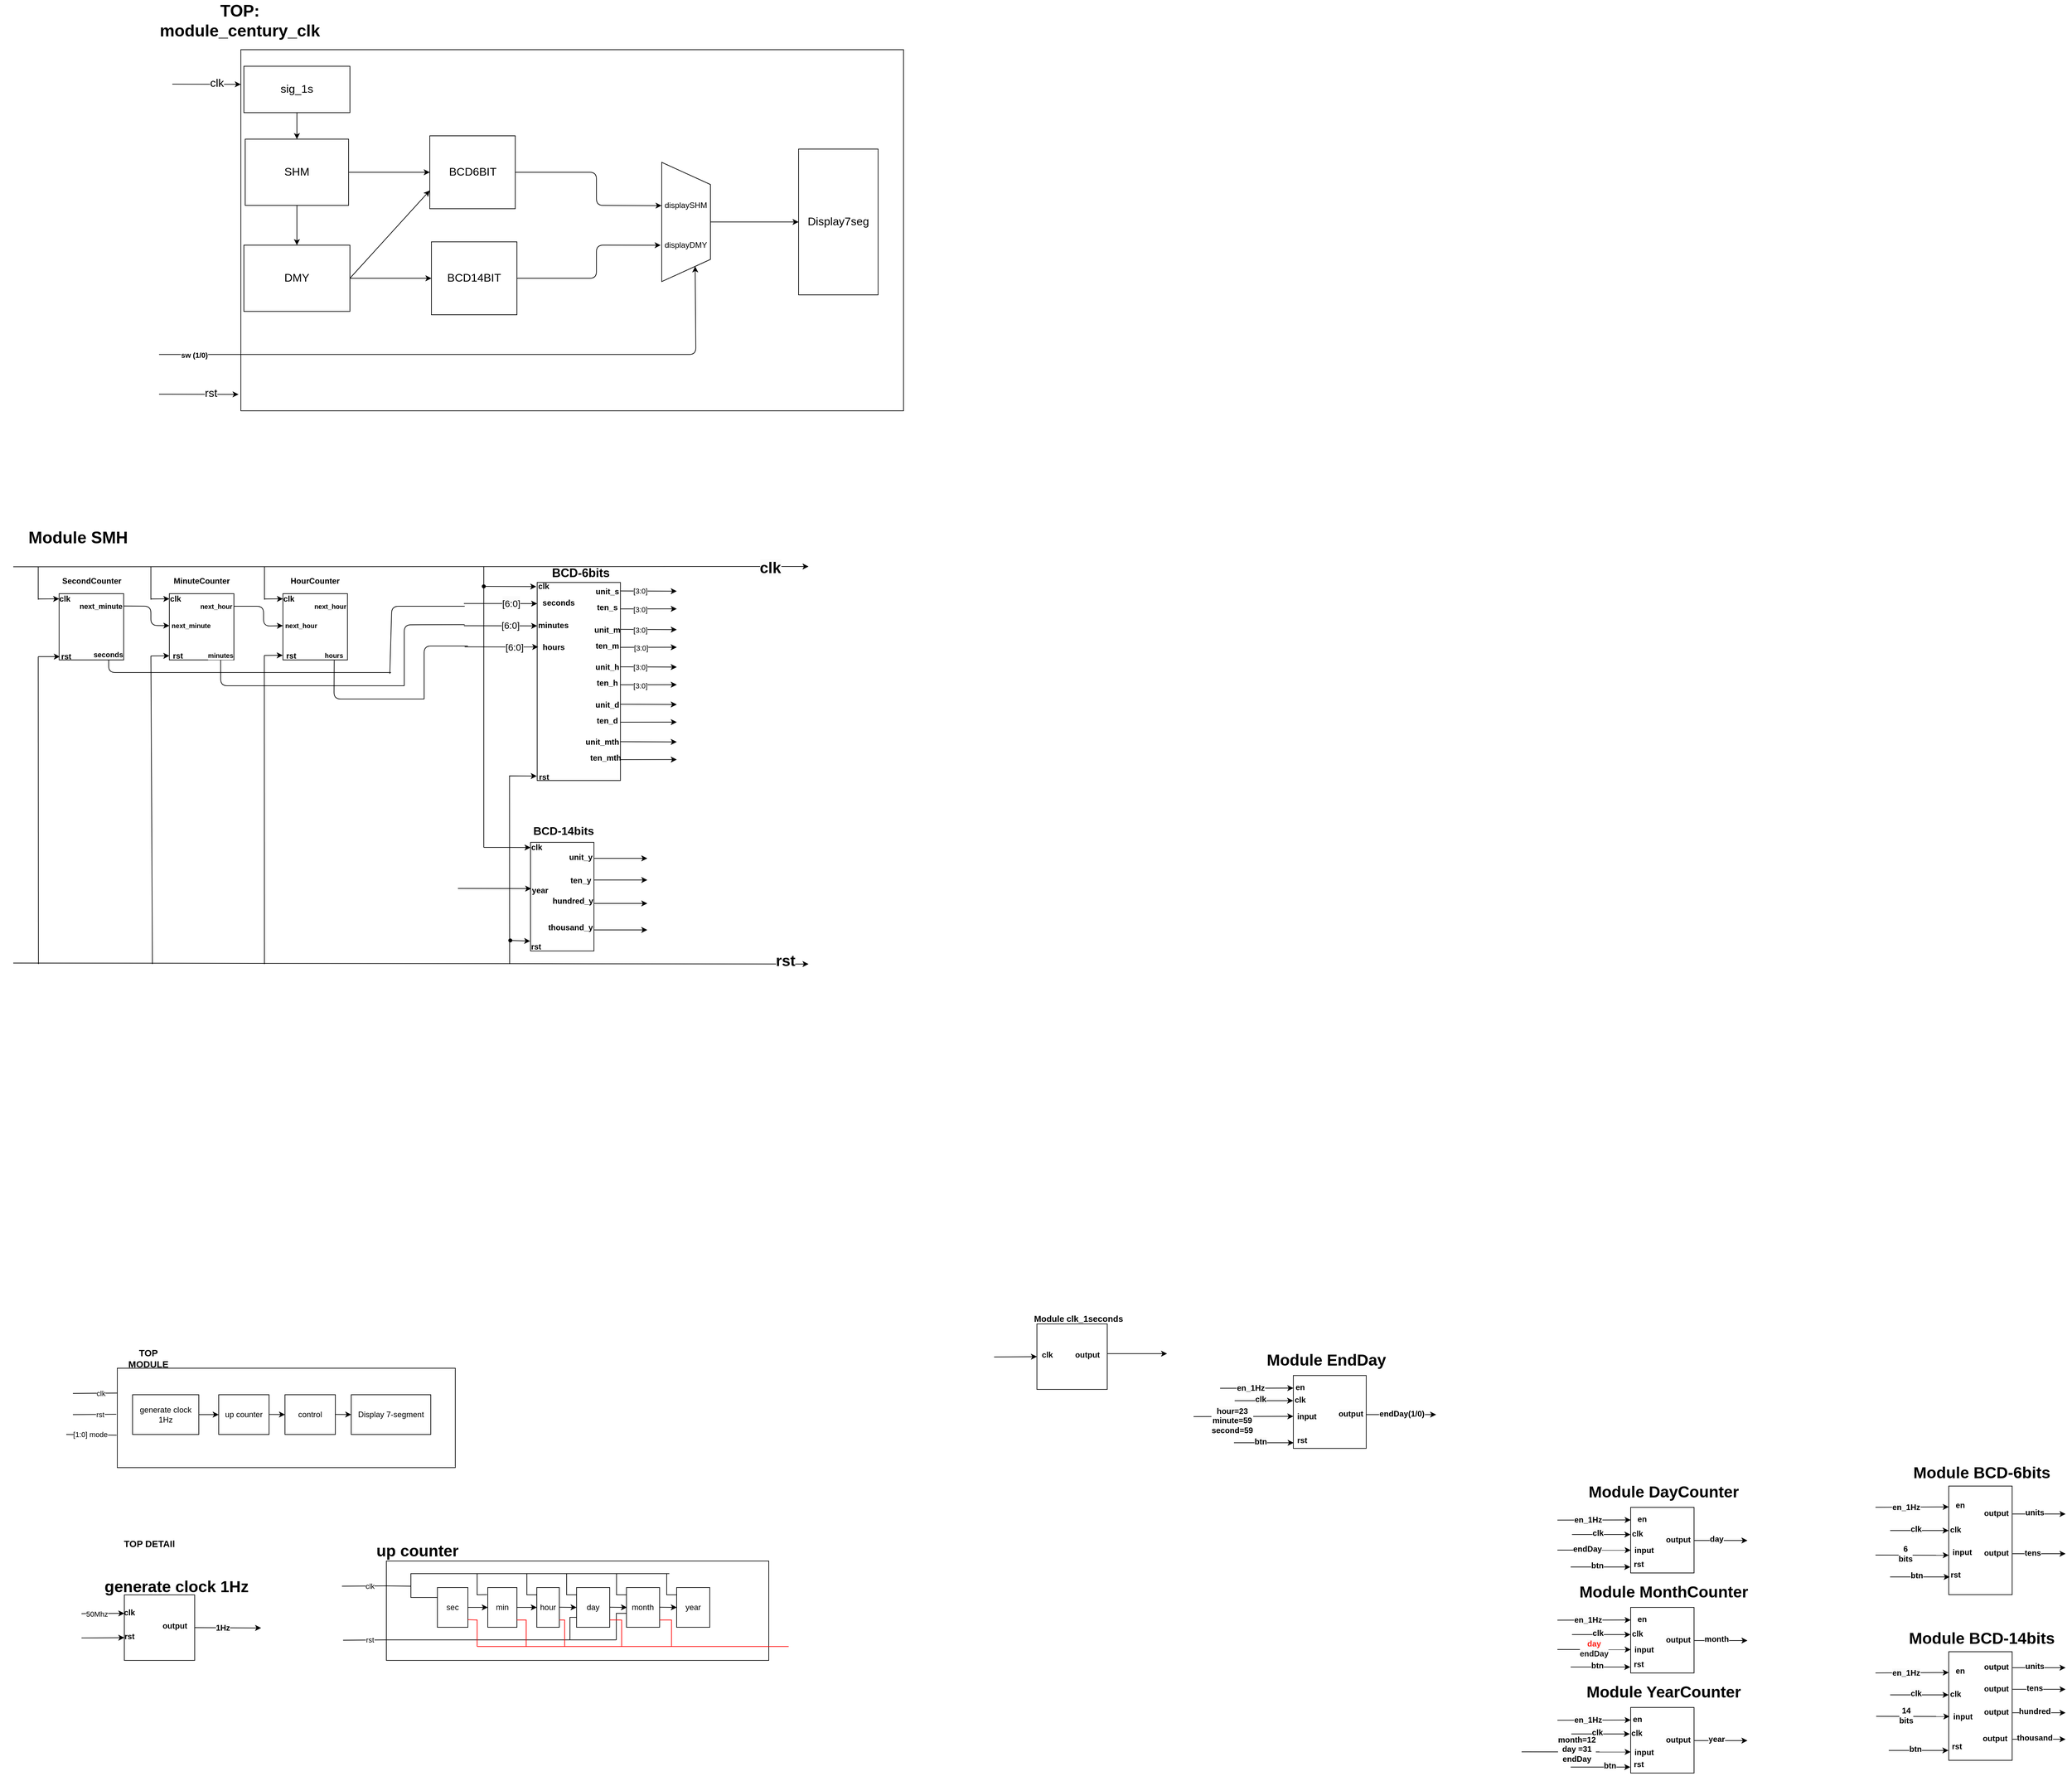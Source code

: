 <mxfile>
    <diagram name="Lab3" id="RkI0D_nz2MAgf3Zet3EH">
        <mxGraphModel dx="3496" dy="2808" grid="1" gridSize="10" guides="1" tooltips="1" connect="1" arrows="1" fold="1" page="1" pageScale="1" pageWidth="850" pageHeight="1100" background="#ffffff" math="0" shadow="0">
            <root>
                <mxCell id="0"/>
                <mxCell id="1" parent="0"/>
                <mxCell id="vgfZIFFZmtIPCNbnhw3O-202" value="" style="group" parent="1" connectable="0" vertex="1">
                    <mxGeometry x="-2500" y="-1040" width="226.76" height="151" as="geometry"/>
                </mxCell>
                <mxCell id="vgfZIFFZmtIPCNbnhw3O-141" value="" style="group" parent="vgfZIFFZmtIPCNbnhw3O-202" connectable="0" vertex="1">
                    <mxGeometry width="171" height="151" as="geometry"/>
                </mxCell>
                <mxCell id="vgfZIFFZmtIPCNbnhw3O-282" value="" style="group" parent="vgfZIFFZmtIPCNbnhw3O-141" connectable="0" vertex="1">
                    <mxGeometry x="-38.961" y="11" width="198.208" height="133.25" as="geometry"/>
                </mxCell>
                <mxCell id="vgfZIFFZmtIPCNbnhw3O-142" value="" style="group" parent="vgfZIFFZmtIPCNbnhw3O-282" connectable="0" vertex="1">
                    <mxGeometry x="88.208" width="110" height="133.25" as="geometry"/>
                </mxCell>
                <mxCell id="vgfZIFFZmtIPCNbnhw3O-144" value="&lt;font style=&quot;font-size: 12px;&quot;&gt;&lt;span style=&quot;background-color: initial;&quot;&gt;SecondCounter&lt;/span&gt;&lt;/font&gt;" style="text;strokeColor=none;fillColor=none;html=1;fontSize=24;fontStyle=1;verticalAlign=middle;align=center;" parent="vgfZIFFZmtIPCNbnhw3O-142" vertex="1">
                    <mxGeometry x="16.229" y="-4.592" width="64.394" height="23.733" as="geometry"/>
                </mxCell>
                <mxCell id="46" value="" style="group" parent="vgfZIFFZmtIPCNbnhw3O-142" vertex="1" connectable="0">
                    <mxGeometry y="30" width="97.403" height="100" as="geometry"/>
                </mxCell>
                <mxCell id="vgfZIFFZmtIPCNbnhw3O-143" value="" style="rounded=0;whiteSpace=wrap;html=1;" parent="46" vertex="1">
                    <mxGeometry width="97.403" height="100" as="geometry"/>
                </mxCell>
                <mxCell id="vgfZIFFZmtIPCNbnhw3O-283" value="&lt;b&gt;rst&lt;/b&gt;" style="text;html=1;align=center;verticalAlign=middle;whiteSpace=wrap;rounded=0;" parent="46" vertex="1">
                    <mxGeometry x="1.02" y="90" width="20" height="10" as="geometry"/>
                </mxCell>
                <mxCell id="vgfZIFFZmtIPCNbnhw3O-463" value="&lt;b&gt;clk&lt;/b&gt;" style="text;html=1;align=center;verticalAlign=middle;whiteSpace=wrap;rounded=0;" parent="46" vertex="1">
                    <mxGeometry width="17.84" height="15.5" as="geometry"/>
                </mxCell>
                <mxCell id="vgfZIFFZmtIPCNbnhw3O-262" value="&lt;span style=&quot;font-size: 11px; background-color: rgb(255, 255, 255);&quot;&gt;&lt;b&gt;next_minute&lt;/b&gt;&lt;/span&gt;" style="text;html=1;align=center;verticalAlign=middle;whiteSpace=wrap;rounded=0;" parent="46" vertex="1">
                    <mxGeometry x="28.42" y="9" width="68.98" height="19.25" as="geometry"/>
                </mxCell>
                <mxCell id="28" value="&lt;span style=&quot;font-size: 11px; background-color: rgb(255, 255, 255);&quot;&gt;&lt;b&gt;seconds&lt;/b&gt;&lt;/span&gt;" style="text;html=1;align=center;verticalAlign=middle;whiteSpace=wrap;rounded=0;" parent="46" vertex="1">
                    <mxGeometry x="52.11" y="83.5" width="45.29" height="16.5" as="geometry"/>
                </mxCell>
                <mxCell id="51" value="" style="endArrow=classic;html=1;entryX=0;entryY=0.5;entryDx=0;entryDy=0;" parent="vgfZIFFZmtIPCNbnhw3O-282" target="vgfZIFFZmtIPCNbnhw3O-283" edge="1">
                    <mxGeometry width="50" height="50" relative="1" as="geometry">
                        <mxPoint x="56.641" y="125" as="sourcePoint"/>
                        <mxPoint x="88.208" y="129" as="targetPoint"/>
                    </mxGeometry>
                </mxCell>
                <mxCell id="54" value="" style="group" parent="vgfZIFFZmtIPCNbnhw3O-282" vertex="1" connectable="0">
                    <mxGeometry x="56.641" y="-11" height="50" as="geometry"/>
                </mxCell>
                <mxCell id="48" value="" style="endArrow=classic;html=1;entryX=0;entryY=0.5;entryDx=0;entryDy=0;" parent="54" target="vgfZIFFZmtIPCNbnhw3O-463" edge="1">
                    <mxGeometry width="50" height="50" relative="1" as="geometry">
                        <mxPoint y="49" as="sourcePoint"/>
                        <mxPoint x="7" y="41" as="targetPoint"/>
                    </mxGeometry>
                </mxCell>
                <mxCell id="53" value="" style="endArrow=none;html=1;" parent="54" edge="1">
                    <mxGeometry width="50" height="50" relative="1" as="geometry">
                        <mxPoint y="50" as="sourcePoint"/>
                        <mxPoint as="targetPoint"/>
                    </mxGeometry>
                </mxCell>
                <mxCell id="84" value="" style="endArrow=none;html=1;" parent="vgfZIFFZmtIPCNbnhw3O-141" edge="1">
                    <mxGeometry width="50" height="50" relative="1" as="geometry">
                        <mxPoint x="18" y="600" as="sourcePoint"/>
                        <mxPoint x="17.68" y="136.11" as="targetPoint"/>
                    </mxGeometry>
                </mxCell>
                <mxCell id="vgfZIFFZmtIPCNbnhw3O-109" value="&lt;font size=&quot;1&quot; style=&quot;&quot;&gt;&lt;b style=&quot;font-size: 25px;&quot;&gt;Module SMH&lt;/b&gt;&lt;/font&gt;" style="text;html=1;align=center;verticalAlign=middle;whiteSpace=wrap;rounded=0;" parent="1" vertex="1">
                    <mxGeometry x="-2540" y="-1100" width="236" height="30" as="geometry"/>
                </mxCell>
                <mxCell id="vgfZIFFZmtIPCNbnhw3O-270" value="" style="group" parent="1" connectable="0" vertex="1">
                    <mxGeometry x="-999" y="80" width="230" height="122" as="geometry"/>
                </mxCell>
                <mxCell id="vgfZIFFZmtIPCNbnhw3O-171" value="" style="group" parent="vgfZIFFZmtIPCNbnhw3O-270" connectable="0" vertex="1">
                    <mxGeometry width="151" height="122.0" as="geometry"/>
                </mxCell>
                <mxCell id="vgfZIFFZmtIPCNbnhw3O-137" value="" style="group" parent="vgfZIFFZmtIPCNbnhw3O-171" connectable="0" vertex="1">
                    <mxGeometry x="-17" y="5.886" width="157.0" height="116.114" as="geometry"/>
                </mxCell>
                <mxCell id="vgfZIFFZmtIPCNbnhw3O-180" value="" style="group" parent="vgfZIFFZmtIPCNbnhw3O-137" connectable="0" vertex="1">
                    <mxGeometry x="-24" width="181.0" height="116.114" as="geometry"/>
                </mxCell>
                <mxCell id="vgfZIFFZmtIPCNbnhw3O-138" value="" style="group" parent="vgfZIFFZmtIPCNbnhw3O-180" connectable="0" vertex="1">
                    <mxGeometry x="64.631" width="116.369" height="116.114" as="geometry"/>
                </mxCell>
                <mxCell id="vgfZIFFZmtIPCNbnhw3O-139" value="" style="rounded=0;whiteSpace=wrap;html=1;" parent="vgfZIFFZmtIPCNbnhw3O-138" vertex="1">
                    <mxGeometry y="17.228" width="106.124" height="98.886" as="geometry"/>
                </mxCell>
                <mxCell id="vgfZIFFZmtIPCNbnhw3O-172" value="&lt;font size=&quot;1&quot; style=&quot;&quot;&gt;&lt;b style=&quot;font-size: 12px;&quot;&gt;clk&lt;/b&gt;&lt;/font&gt;" style="text;html=1;align=center;verticalAlign=middle;whiteSpace=wrap;rounded=0;" parent="vgfZIFFZmtIPCNbnhw3O-138" vertex="1">
                    <mxGeometry x="7.974" y="58.74" width="15.464" height="10.702" as="geometry"/>
                </mxCell>
                <mxCell id="vgfZIFFZmtIPCNbnhw3O-198" value="&lt;b&gt;output&lt;/b&gt;" style="text;html=1;align=center;verticalAlign=middle;whiteSpace=wrap;rounded=0;" parent="vgfZIFFZmtIPCNbnhw3O-138" vertex="1">
                    <mxGeometry x="46.129" y="49.094" width="60" height="30" as="geometry"/>
                </mxCell>
                <mxCell id="vgfZIFFZmtIPCNbnhw3O-140" value="&lt;font style=&quot;font-size: 13px;&quot;&gt;Module clk_1seconds&lt;/font&gt;" style="text;strokeColor=none;fillColor=none;html=1;fontSize=24;fontStyle=1;verticalAlign=middle;align=center;" parent="vgfZIFFZmtIPCNbnhw3O-138" vertex="1">
                    <mxGeometry x="23.434" y="-5.116" width="77.883" height="22.347" as="geometry"/>
                </mxCell>
                <mxCell id="vgfZIFFZmtIPCNbnhw3O-176" value="" style="endArrow=classic;html=1;rounded=0;entryX=0;entryY=0.5;entryDx=0;entryDy=0;" parent="vgfZIFFZmtIPCNbnhw3O-180" target="vgfZIFFZmtIPCNbnhw3O-139" edge="1">
                    <mxGeometry width="50" height="50" relative="1" as="geometry">
                        <mxPoint y="67.114" as="sourcePoint"/>
                        <mxPoint x="50" y="70.454" as="targetPoint"/>
                    </mxGeometry>
                </mxCell>
                <mxCell id="vgfZIFFZmtIPCNbnhw3O-199" value="" style="endArrow=classic;html=1;rounded=0;" parent="vgfZIFFZmtIPCNbnhw3O-270" edge="1">
                    <mxGeometry width="50" height="50" relative="1" as="geometry">
                        <mxPoint x="129.76" y="67.98" as="sourcePoint"/>
                        <mxPoint x="220" y="68" as="targetPoint"/>
                        <Array as="points">
                            <mxPoint x="159.76" y="67.98"/>
                        </Array>
                    </mxGeometry>
                </mxCell>
                <mxCell id="vgfZIFFZmtIPCNbnhw3O-313" value="" style="group" parent="1" connectable="0" vertex="1">
                    <mxGeometry x="-130" y="339" width="226.76" height="151" as="geometry"/>
                </mxCell>
                <mxCell id="vgfZIFFZmtIPCNbnhw3O-314" value="" style="group" parent="vgfZIFFZmtIPCNbnhw3O-313" connectable="0" vertex="1">
                    <mxGeometry width="175.56" height="151" as="geometry"/>
                </mxCell>
                <mxCell id="vgfZIFFZmtIPCNbnhw3O-315" value="" style="group" parent="vgfZIFFZmtIPCNbnhw3O-314" connectable="0" vertex="1">
                    <mxGeometry x="50.56" y="11" width="99.44" height="129" as="geometry"/>
                </mxCell>
                <mxCell id="vgfZIFFZmtIPCNbnhw3O-316" value="" style="rounded=0;whiteSpace=wrap;html=1;" parent="vgfZIFFZmtIPCNbnhw3O-315" vertex="1">
                    <mxGeometry y="30" width="95.62" height="99" as="geometry"/>
                </mxCell>
                <mxCell id="vgfZIFFZmtIPCNbnhw3O-317" value="Module DayCounter" style="text;strokeColor=none;fillColor=none;html=1;fontSize=24;fontStyle=1;verticalAlign=middle;align=center;" parent="vgfZIFFZmtIPCNbnhw3O-315" vertex="1">
                    <mxGeometry x="16.662" y="-4.592" width="66.111" height="23.733" as="geometry"/>
                </mxCell>
                <mxCell id="vgfZIFFZmtIPCNbnhw3O-319" value="&lt;b&gt;en&lt;/b&gt;" style="text;html=1;align=center;verticalAlign=middle;whiteSpace=wrap;rounded=0;" parent="vgfZIFFZmtIPCNbnhw3O-315" vertex="1">
                    <mxGeometry x="0.005" y="39.003" width="33.731" height="17.048" as="geometry"/>
                </mxCell>
                <mxCell id="vgfZIFFZmtIPCNbnhw3O-322" value="&lt;b&gt;rst&lt;/b&gt;" style="text;html=1;align=center;verticalAlign=middle;whiteSpace=wrap;rounded=0;" parent="vgfZIFFZmtIPCNbnhw3O-314" vertex="1">
                    <mxGeometry x="54.18" y="119.5" width="18.18" height="15.5" as="geometry"/>
                </mxCell>
                <mxCell id="vgfZIFFZmtIPCNbnhw3O-323" value="" style="endArrow=classic;html=1;rounded=0;" parent="vgfZIFFZmtIPCNbnhw3O-314" edge="1">
                    <mxGeometry width="50" height="50" relative="1" as="geometry">
                        <mxPoint x="-40" y="131" as="sourcePoint"/>
                        <mxPoint x="50" y="131" as="targetPoint"/>
                    </mxGeometry>
                </mxCell>
                <mxCell id="vgfZIFFZmtIPCNbnhw3O-324" value="&lt;span style=&quot;font-size: 12px; text-wrap: wrap; background-color: rgb(251, 251, 251);&quot;&gt;&lt;b&gt;btn&lt;/b&gt;&lt;/span&gt;" style="edgeLabel;html=1;align=center;verticalAlign=middle;resizable=0;points=[];" parent="vgfZIFFZmtIPCNbnhw3O-323" connectable="0" vertex="1">
                    <mxGeometry x="0.15" y="2" relative="1" as="geometry">
                        <mxPoint x="-12" as="offset"/>
                    </mxGeometry>
                </mxCell>
                <mxCell id="vgfZIFFZmtIPCNbnhw3O-325" value="" style="endArrow=classic;html=1;rounded=0;entryX=0;entryY=0.31;entryDx=0;entryDy=0;entryPerimeter=0;" parent="vgfZIFFZmtIPCNbnhw3O-314" edge="1">
                    <mxGeometry width="50" height="50" relative="1" as="geometry">
                        <mxPoint x="-60" y="60.31" as="sourcePoint"/>
                        <mxPoint x="50.56" y="60.0" as="targetPoint"/>
                    </mxGeometry>
                </mxCell>
                <mxCell id="vgfZIFFZmtIPCNbnhw3O-326" value="&lt;b style=&quot;font-size: 12px; text-wrap: wrap; background-color: rgb(251, 251, 251);&quot;&gt;en_1Hz&lt;/b&gt;" style="edgeLabel;html=1;align=center;verticalAlign=middle;resizable=0;points=[];" parent="vgfZIFFZmtIPCNbnhw3O-325" connectable="0" vertex="1">
                    <mxGeometry x="-0.167" relative="1" as="geometry">
                        <mxPoint as="offset"/>
                    </mxGeometry>
                </mxCell>
                <mxCell id="vgfZIFFZmtIPCNbnhw3O-480" value="&lt;b&gt;clk&lt;/b&gt;" style="text;html=1;align=center;verticalAlign=middle;whiteSpace=wrap;rounded=0;" parent="vgfZIFFZmtIPCNbnhw3O-314" vertex="1">
                    <mxGeometry x="52.369" y="73" width="17.708" height="15.5" as="geometry"/>
                </mxCell>
                <mxCell id="vgfZIFFZmtIPCNbnhw3O-481" value="" style="endArrow=classic;html=1;rounded=0;entryX=0;entryY=0.31;entryDx=0;entryDy=0;entryPerimeter=0;" parent="vgfZIFFZmtIPCNbnhw3O-314" edge="1">
                    <mxGeometry width="50" height="50" relative="1" as="geometry">
                        <mxPoint x="-38.001" y="82" as="sourcePoint"/>
                        <mxPoint x="50.207" y="82.02" as="targetPoint"/>
                    </mxGeometry>
                </mxCell>
                <mxCell id="vgfZIFFZmtIPCNbnhw3O-482" value="&lt;span style=&quot;font-size: 12px; text-wrap: wrap; background-color: rgb(251, 251, 251);&quot;&gt;&lt;b&gt;clk&lt;/b&gt;&lt;/span&gt;" style="edgeLabel;html=1;align=center;verticalAlign=middle;resizable=0;points=[];" parent="vgfZIFFZmtIPCNbnhw3O-481" connectable="0" vertex="1">
                    <mxGeometry x="0.15" y="2" relative="1" as="geometry">
                        <mxPoint x="-12" as="offset"/>
                    </mxGeometry>
                </mxCell>
                <mxCell id="vgfZIFFZmtIPCNbnhw3O-327" value="" style="endArrow=classic;html=1;rounded=0;exitX=1;exitY=0.5;exitDx=0;exitDy=0;" parent="vgfZIFFZmtIPCNbnhw3O-313" edge="1">
                    <mxGeometry width="50" height="50" relative="1" as="geometry">
                        <mxPoint x="146.76" y="91" as="sourcePoint"/>
                        <mxPoint x="226.76" y="91" as="targetPoint"/>
                    </mxGeometry>
                </mxCell>
                <mxCell id="vgfZIFFZmtIPCNbnhw3O-328" value="&lt;span style=&quot;font-size: 12px; text-wrap: wrap; background-color: rgb(251, 251, 251);&quot;&gt;&lt;b&gt;output&lt;/b&gt;&lt;/span&gt;" style="edgeLabel;html=1;align=center;verticalAlign=middle;resizable=0;points=[];" parent="vgfZIFFZmtIPCNbnhw3O-327" connectable="0" vertex="1">
                    <mxGeometry x="0.115" relative="1" as="geometry">
                        <mxPoint x="-70" y="-1" as="offset"/>
                    </mxGeometry>
                </mxCell>
                <mxCell id="vgfZIFFZmtIPCNbnhw3O-329" value="&lt;span style=&quot;font-size: 12px; text-wrap: wrap;&quot;&gt;&lt;b&gt;day&lt;/b&gt;&lt;/span&gt;" style="edgeLabel;html=1;align=center;verticalAlign=middle;resizable=0;points=[];" parent="vgfZIFFZmtIPCNbnhw3O-327" connectable="0" vertex="1">
                    <mxGeometry x="-0.428" y="2" relative="1" as="geometry">
                        <mxPoint x="10" as="offset"/>
                    </mxGeometry>
                </mxCell>
                <mxCell id="vgfZIFFZmtIPCNbnhw3O-331" value="" style="group" parent="1" connectable="0" vertex="1">
                    <mxGeometry x="-130" y="490" width="226.76" height="151" as="geometry"/>
                </mxCell>
                <mxCell id="vgfZIFFZmtIPCNbnhw3O-332" value="" style="group" parent="vgfZIFFZmtIPCNbnhw3O-331" connectable="0" vertex="1">
                    <mxGeometry width="175.56" height="151" as="geometry"/>
                </mxCell>
                <mxCell id="vgfZIFFZmtIPCNbnhw3O-333" value="" style="group" parent="vgfZIFFZmtIPCNbnhw3O-332" connectable="0" vertex="1">
                    <mxGeometry x="50.56" y="11" width="99.44" height="129" as="geometry"/>
                </mxCell>
                <mxCell id="vgfZIFFZmtIPCNbnhw3O-334" value="" style="rounded=0;whiteSpace=wrap;html=1;" parent="vgfZIFFZmtIPCNbnhw3O-333" vertex="1">
                    <mxGeometry y="30" width="95.62" height="99" as="geometry"/>
                </mxCell>
                <mxCell id="vgfZIFFZmtIPCNbnhw3O-335" value="Module MonthCounter" style="text;strokeColor=none;fillColor=none;html=1;fontSize=24;fontStyle=1;verticalAlign=middle;align=center;" parent="vgfZIFFZmtIPCNbnhw3O-333" vertex="1">
                    <mxGeometry x="16.662" y="-4.592" width="66.111" height="23.733" as="geometry"/>
                </mxCell>
                <mxCell id="vgfZIFFZmtIPCNbnhw3O-337" value="&lt;b&gt;en&lt;/b&gt;" style="text;html=1;align=center;verticalAlign=middle;whiteSpace=wrap;rounded=0;" parent="vgfZIFFZmtIPCNbnhw3O-333" vertex="1">
                    <mxGeometry x="0.005" y="39.003" width="33.731" height="17.048" as="geometry"/>
                </mxCell>
                <mxCell id="vgfZIFFZmtIPCNbnhw3O-340" value="&lt;b&gt;rst&lt;/b&gt;" style="text;html=1;align=center;verticalAlign=middle;whiteSpace=wrap;rounded=0;" parent="vgfZIFFZmtIPCNbnhw3O-332" vertex="1">
                    <mxGeometry x="54.18" y="119.5" width="18.18" height="15.5" as="geometry"/>
                </mxCell>
                <mxCell id="vgfZIFFZmtIPCNbnhw3O-341" value="" style="endArrow=classic;html=1;rounded=0;" parent="vgfZIFFZmtIPCNbnhw3O-332" edge="1">
                    <mxGeometry width="50" height="50" relative="1" as="geometry">
                        <mxPoint x="-40" y="131" as="sourcePoint"/>
                        <mxPoint x="50" y="131" as="targetPoint"/>
                    </mxGeometry>
                </mxCell>
                <mxCell id="vgfZIFFZmtIPCNbnhw3O-342" value="&lt;span style=&quot;font-size: 12px; text-wrap: wrap; background-color: rgb(251, 251, 251);&quot;&gt;&lt;b&gt;btn&lt;/b&gt;&lt;/span&gt;" style="edgeLabel;html=1;align=center;verticalAlign=middle;resizable=0;points=[];" parent="vgfZIFFZmtIPCNbnhw3O-341" connectable="0" vertex="1">
                    <mxGeometry x="0.15" y="2" relative="1" as="geometry">
                        <mxPoint x="-12" as="offset"/>
                    </mxGeometry>
                </mxCell>
                <mxCell id="vgfZIFFZmtIPCNbnhw3O-343" value="" style="endArrow=classic;html=1;rounded=0;entryX=0;entryY=0.31;entryDx=0;entryDy=0;entryPerimeter=0;" parent="vgfZIFFZmtIPCNbnhw3O-332" edge="1">
                    <mxGeometry width="50" height="50" relative="1" as="geometry">
                        <mxPoint x="-60" y="60.31" as="sourcePoint"/>
                        <mxPoint x="50.56" y="60.0" as="targetPoint"/>
                    </mxGeometry>
                </mxCell>
                <mxCell id="vgfZIFFZmtIPCNbnhw3O-344" value="&lt;b style=&quot;font-size: 12px; text-wrap: wrap; background-color: rgb(251, 251, 251);&quot;&gt;en_1Hz&lt;/b&gt;" style="edgeLabel;html=1;align=center;verticalAlign=middle;resizable=0;points=[];" parent="vgfZIFFZmtIPCNbnhw3O-343" connectable="0" vertex="1">
                    <mxGeometry x="-0.167" relative="1" as="geometry">
                        <mxPoint as="offset"/>
                    </mxGeometry>
                </mxCell>
                <mxCell id="vgfZIFFZmtIPCNbnhw3O-483" value="&lt;b&gt;clk&lt;/b&gt;" style="text;html=1;align=center;verticalAlign=middle;whiteSpace=wrap;rounded=0;" parent="vgfZIFFZmtIPCNbnhw3O-332" vertex="1">
                    <mxGeometry x="52.369" y="73" width="17.708" height="15.5" as="geometry"/>
                </mxCell>
                <mxCell id="vgfZIFFZmtIPCNbnhw3O-484" value="" style="endArrow=classic;html=1;rounded=0;entryX=0;entryY=0.31;entryDx=0;entryDy=0;entryPerimeter=0;" parent="vgfZIFFZmtIPCNbnhw3O-332" edge="1">
                    <mxGeometry width="50" height="50" relative="1" as="geometry">
                        <mxPoint x="-38.001" y="82" as="sourcePoint"/>
                        <mxPoint x="50.207" y="82.02" as="targetPoint"/>
                    </mxGeometry>
                </mxCell>
                <mxCell id="vgfZIFFZmtIPCNbnhw3O-485" value="&lt;span style=&quot;font-size: 12px; text-wrap: wrap; background-color: rgb(251, 251, 251);&quot;&gt;&lt;b&gt;clk&lt;/b&gt;&lt;/span&gt;" style="edgeLabel;html=1;align=center;verticalAlign=middle;resizable=0;points=[];" parent="vgfZIFFZmtIPCNbnhw3O-484" connectable="0" vertex="1">
                    <mxGeometry x="0.15" y="2" relative="1" as="geometry">
                        <mxPoint x="-12" as="offset"/>
                    </mxGeometry>
                </mxCell>
                <mxCell id="vgfZIFFZmtIPCNbnhw3O-345" value="" style="endArrow=classic;html=1;rounded=0;exitX=1;exitY=0.5;exitDx=0;exitDy=0;" parent="vgfZIFFZmtIPCNbnhw3O-331" edge="1">
                    <mxGeometry width="50" height="50" relative="1" as="geometry">
                        <mxPoint x="146.76" y="91" as="sourcePoint"/>
                        <mxPoint x="226.76" y="91" as="targetPoint"/>
                    </mxGeometry>
                </mxCell>
                <mxCell id="vgfZIFFZmtIPCNbnhw3O-346" value="&lt;span style=&quot;font-size: 12px; text-wrap: wrap; background-color: rgb(251, 251, 251);&quot;&gt;&lt;b&gt;output&lt;/b&gt;&lt;/span&gt;" style="edgeLabel;html=1;align=center;verticalAlign=middle;resizable=0;points=[];" parent="vgfZIFFZmtIPCNbnhw3O-345" connectable="0" vertex="1">
                    <mxGeometry x="0.115" relative="1" as="geometry">
                        <mxPoint x="-70" y="-1" as="offset"/>
                    </mxGeometry>
                </mxCell>
                <mxCell id="vgfZIFFZmtIPCNbnhw3O-347" value="&lt;span style=&quot;font-size: 12px; text-wrap: wrap;&quot;&gt;&lt;b&gt;month&lt;/b&gt;&lt;/span&gt;" style="edgeLabel;html=1;align=center;verticalAlign=middle;resizable=0;points=[];" parent="vgfZIFFZmtIPCNbnhw3O-345" connectable="0" vertex="1">
                    <mxGeometry x="-0.428" y="2" relative="1" as="geometry">
                        <mxPoint x="10" as="offset"/>
                    </mxGeometry>
                </mxCell>
                <mxCell id="vgfZIFFZmtIPCNbnhw3O-348" value="" style="group" parent="1" connectable="0" vertex="1">
                    <mxGeometry x="-130" y="641" width="226.76" height="151" as="geometry"/>
                </mxCell>
                <mxCell id="vgfZIFFZmtIPCNbnhw3O-349" value="" style="group" parent="vgfZIFFZmtIPCNbnhw3O-348" connectable="0" vertex="1">
                    <mxGeometry width="175.56" height="151" as="geometry"/>
                </mxCell>
                <mxCell id="vgfZIFFZmtIPCNbnhw3O-350" value="" style="group" parent="vgfZIFFZmtIPCNbnhw3O-349" connectable="0" vertex="1">
                    <mxGeometry x="50.56" y="11" width="99.44" height="129" as="geometry"/>
                </mxCell>
                <mxCell id="vgfZIFFZmtIPCNbnhw3O-351" value="" style="rounded=0;whiteSpace=wrap;html=1;" parent="vgfZIFFZmtIPCNbnhw3O-350" vertex="1">
                    <mxGeometry y="30" width="95.62" height="99" as="geometry"/>
                </mxCell>
                <mxCell id="vgfZIFFZmtIPCNbnhw3O-352" value="Module YearCounter" style="text;strokeColor=none;fillColor=none;html=1;fontSize=24;fontStyle=1;verticalAlign=middle;align=center;" parent="vgfZIFFZmtIPCNbnhw3O-350" vertex="1">
                    <mxGeometry x="16.662" y="-4.592" width="66.111" height="23.733" as="geometry"/>
                </mxCell>
                <mxCell id="vgfZIFFZmtIPCNbnhw3O-354" value="&lt;b&gt;en&lt;/b&gt;" style="text;html=1;align=center;verticalAlign=middle;whiteSpace=wrap;rounded=0;" parent="vgfZIFFZmtIPCNbnhw3O-350" vertex="1">
                    <mxGeometry y="39" width="20" height="18" as="geometry"/>
                </mxCell>
                <mxCell id="vgfZIFFZmtIPCNbnhw3O-357" value="&lt;b&gt;rst&lt;/b&gt;" style="text;html=1;align=center;verticalAlign=middle;whiteSpace=wrap;rounded=0;" parent="vgfZIFFZmtIPCNbnhw3O-349" vertex="1">
                    <mxGeometry x="54.18" y="119.5" width="18.18" height="15.5" as="geometry"/>
                </mxCell>
                <mxCell id="vgfZIFFZmtIPCNbnhw3O-358" value="" style="endArrow=classic;html=1;rounded=0;" parent="vgfZIFFZmtIPCNbnhw3O-349" edge="1">
                    <mxGeometry width="50" height="50" relative="1" as="geometry">
                        <mxPoint x="-40" y="131" as="sourcePoint"/>
                        <mxPoint x="50" y="131" as="targetPoint"/>
                    </mxGeometry>
                </mxCell>
                <mxCell id="vgfZIFFZmtIPCNbnhw3O-359" value="&lt;span style=&quot;font-size: 12px; text-wrap: wrap; background-color: rgb(251, 251, 251);&quot;&gt;&lt;b&gt;btn&lt;/b&gt;&lt;/span&gt;" style="edgeLabel;html=1;align=center;verticalAlign=middle;resizable=0;points=[];" parent="vgfZIFFZmtIPCNbnhw3O-358" connectable="0" vertex="1">
                    <mxGeometry x="0.15" y="2" relative="1" as="geometry">
                        <mxPoint x="7" as="offset"/>
                    </mxGeometry>
                </mxCell>
                <mxCell id="vgfZIFFZmtIPCNbnhw3O-360" value="" style="endArrow=classic;html=1;rounded=0;entryX=0;entryY=0.31;entryDx=0;entryDy=0;entryPerimeter=0;" parent="vgfZIFFZmtIPCNbnhw3O-349" edge="1">
                    <mxGeometry width="50" height="50" relative="1" as="geometry">
                        <mxPoint x="-60" y="60.31" as="sourcePoint"/>
                        <mxPoint x="50.56" y="60.0" as="targetPoint"/>
                    </mxGeometry>
                </mxCell>
                <mxCell id="vgfZIFFZmtIPCNbnhw3O-361" value="&lt;b style=&quot;font-size: 12px; text-wrap: wrap; background-color: rgb(251, 251, 251);&quot;&gt;en_1Hz&lt;/b&gt;" style="edgeLabel;html=1;align=center;verticalAlign=middle;resizable=0;points=[];" parent="vgfZIFFZmtIPCNbnhw3O-360" connectable="0" vertex="1">
                    <mxGeometry x="-0.167" relative="1" as="geometry">
                        <mxPoint as="offset"/>
                    </mxGeometry>
                </mxCell>
                <mxCell id="vgfZIFFZmtIPCNbnhw3O-486" value="&lt;b&gt;clk&lt;/b&gt;" style="text;html=1;align=center;verticalAlign=middle;whiteSpace=wrap;rounded=0;" parent="vgfZIFFZmtIPCNbnhw3O-349" vertex="1">
                    <mxGeometry x="51.369" y="72" width="17.708" height="15.5" as="geometry"/>
                </mxCell>
                <mxCell id="vgfZIFFZmtIPCNbnhw3O-487" value="" style="endArrow=classic;html=1;rounded=0;entryX=0;entryY=0.31;entryDx=0;entryDy=0;entryPerimeter=0;" parent="vgfZIFFZmtIPCNbnhw3O-349" edge="1">
                    <mxGeometry width="50" height="50" relative="1" as="geometry">
                        <mxPoint x="-39.001" y="81" as="sourcePoint"/>
                        <mxPoint x="49.207" y="81.02" as="targetPoint"/>
                    </mxGeometry>
                </mxCell>
                <mxCell id="vgfZIFFZmtIPCNbnhw3O-488" value="&lt;span style=&quot;font-size: 12px; text-wrap: wrap; background-color: rgb(251, 251, 251);&quot;&gt;&lt;b&gt;clk&lt;/b&gt;&lt;/span&gt;" style="edgeLabel;html=1;align=center;verticalAlign=middle;resizable=0;points=[];" parent="vgfZIFFZmtIPCNbnhw3O-487" connectable="0" vertex="1">
                    <mxGeometry x="0.15" y="2" relative="1" as="geometry">
                        <mxPoint x="-12" as="offset"/>
                    </mxGeometry>
                </mxCell>
                <mxCell id="vgfZIFFZmtIPCNbnhw3O-362" value="" style="endArrow=classic;html=1;rounded=0;exitX=1;exitY=0.5;exitDx=0;exitDy=0;" parent="vgfZIFFZmtIPCNbnhw3O-348" edge="1">
                    <mxGeometry width="50" height="50" relative="1" as="geometry">
                        <mxPoint x="146.76" y="91" as="sourcePoint"/>
                        <mxPoint x="226.76" y="91" as="targetPoint"/>
                    </mxGeometry>
                </mxCell>
                <mxCell id="vgfZIFFZmtIPCNbnhw3O-363" value="&lt;span style=&quot;font-size: 12px; text-wrap: wrap; background-color: rgb(251, 251, 251);&quot;&gt;&lt;b&gt;output&lt;/b&gt;&lt;/span&gt;" style="edgeLabel;html=1;align=center;verticalAlign=middle;resizable=0;points=[];" parent="vgfZIFFZmtIPCNbnhw3O-362" connectable="0" vertex="1">
                    <mxGeometry x="0.115" relative="1" as="geometry">
                        <mxPoint x="-70" y="-1" as="offset"/>
                    </mxGeometry>
                </mxCell>
                <mxCell id="vgfZIFFZmtIPCNbnhw3O-364" value="&lt;span style=&quot;font-size: 12px; text-wrap: wrap;&quot;&gt;&lt;b&gt;year&lt;/b&gt;&lt;/span&gt;" style="edgeLabel;html=1;align=center;verticalAlign=middle;resizable=0;points=[];" parent="vgfZIFFZmtIPCNbnhw3O-362" connectable="0" vertex="1">
                    <mxGeometry x="-0.428" y="2" relative="1" as="geometry">
                        <mxPoint x="10" as="offset"/>
                    </mxGeometry>
                </mxCell>
                <mxCell id="vgfZIFFZmtIPCNbnhw3O-387" value="" style="group" parent="1" connectable="0" vertex="1">
                    <mxGeometry x="-639" y="140" width="240" height="151" as="geometry"/>
                </mxCell>
                <mxCell id="vgfZIFFZmtIPCNbnhw3O-365" value="" style="group" parent="vgfZIFFZmtIPCNbnhw3O-387" connectable="0" vertex="1">
                    <mxGeometry width="226.76" height="151" as="geometry"/>
                </mxCell>
                <mxCell id="vgfZIFFZmtIPCNbnhw3O-366" value="" style="group" parent="vgfZIFFZmtIPCNbnhw3O-365" connectable="0" vertex="1">
                    <mxGeometry width="175.56" height="151" as="geometry"/>
                </mxCell>
                <mxCell id="vgfZIFFZmtIPCNbnhw3O-367" value="" style="group" parent="vgfZIFFZmtIPCNbnhw3O-366" connectable="0" vertex="1">
                    <mxGeometry x="50.56" y="11" width="110" height="140" as="geometry"/>
                </mxCell>
                <mxCell id="vgfZIFFZmtIPCNbnhw3O-368" value="" style="rounded=0;whiteSpace=wrap;html=1;" parent="vgfZIFFZmtIPCNbnhw3O-367" vertex="1">
                    <mxGeometry y="30" width="110" height="110" as="geometry"/>
                </mxCell>
                <mxCell id="vgfZIFFZmtIPCNbnhw3O-369" value="Module EndDay" style="text;strokeColor=none;fillColor=none;html=1;fontSize=24;fontStyle=1;verticalAlign=middle;align=center;" parent="vgfZIFFZmtIPCNbnhw3O-367" vertex="1">
                    <mxGeometry x="16.662" y="-4.592" width="66.111" height="23.733" as="geometry"/>
                </mxCell>
                <mxCell id="vgfZIFFZmtIPCNbnhw3O-371" value="&lt;b&gt;en&lt;/b&gt;" style="text;html=1;align=center;verticalAlign=middle;whiteSpace=wrap;rounded=0;" parent="vgfZIFFZmtIPCNbnhw3O-367" vertex="1">
                    <mxGeometry y="39" width="20" height="18" as="geometry"/>
                </mxCell>
                <mxCell id="vgfZIFFZmtIPCNbnhw3O-377" value="" style="endArrow=classic;html=1;rounded=0;entryX=0;entryY=0.31;entryDx=0;entryDy=0;entryPerimeter=0;" parent="vgfZIFFZmtIPCNbnhw3O-366" edge="1">
                    <mxGeometry width="50" height="50" relative="1" as="geometry">
                        <mxPoint x="-60" y="60.31" as="sourcePoint"/>
                        <mxPoint x="50.56" y="60.0" as="targetPoint"/>
                    </mxGeometry>
                </mxCell>
                <mxCell id="vgfZIFFZmtIPCNbnhw3O-378" value="&lt;b style=&quot;font-size: 12px; text-wrap: wrap; background-color: rgb(251, 251, 251);&quot;&gt;en_1Hz&lt;/b&gt;" style="edgeLabel;html=1;align=center;verticalAlign=middle;resizable=0;points=[];" parent="vgfZIFFZmtIPCNbnhw3O-377" connectable="0" vertex="1">
                    <mxGeometry x="-0.167" relative="1" as="geometry">
                        <mxPoint as="offset"/>
                    </mxGeometry>
                </mxCell>
                <mxCell id="vgfZIFFZmtIPCNbnhw3O-370" value="&lt;b&gt;input&lt;/b&gt;" style="text;html=1;align=center;verticalAlign=middle;whiteSpace=wrap;rounded=0;" parent="vgfZIFFZmtIPCNbnhw3O-366" vertex="1">
                    <mxGeometry x="50.56" y="92" width="40" height="22" as="geometry"/>
                </mxCell>
                <mxCell id="vgfZIFFZmtIPCNbnhw3O-372" value="" style="endArrow=classic;html=1;rounded=0;entryX=0;entryY=0.31;entryDx=0;entryDy=0;entryPerimeter=0;" parent="vgfZIFFZmtIPCNbnhw3O-366" edge="1">
                    <mxGeometry width="50" height="50" relative="1" as="geometry">
                        <mxPoint x="-100" y="103" as="sourcePoint"/>
                        <mxPoint x="50.56" y="102.65" as="targetPoint"/>
                    </mxGeometry>
                </mxCell>
                <mxCell id="vgfZIFFZmtIPCNbnhw3O-373" value="&lt;b style=&quot;text-wrap: wrap; font-size: 12px; background-color: rgb(251, 251, 251);&quot;&gt;hour=23&lt;br&gt;minute=59&lt;br&gt;second=59&lt;/b&gt;" style="edgeLabel;html=1;align=center;verticalAlign=middle;resizable=0;points=[];" parent="vgfZIFFZmtIPCNbnhw3O-372" connectable="0" vertex="1">
                    <mxGeometry x="-0.27" y="3" relative="1" as="geometry">
                        <mxPoint x="3" y="9" as="offset"/>
                    </mxGeometry>
                </mxCell>
                <mxCell id="vgfZIFFZmtIPCNbnhw3O-474" value="&lt;b&gt;clk&lt;/b&gt;" style="text;html=1;align=center;verticalAlign=middle;whiteSpace=wrap;rounded=0;" parent="vgfZIFFZmtIPCNbnhw3O-366" vertex="1">
                    <mxGeometry x="52.369" y="70" width="17.708" height="15.5" as="geometry"/>
                </mxCell>
                <mxCell id="vgfZIFFZmtIPCNbnhw3O-475" value="" style="endArrow=classic;html=1;rounded=0;entryX=0;entryY=0.31;entryDx=0;entryDy=0;entryPerimeter=0;" parent="vgfZIFFZmtIPCNbnhw3O-366" edge="1">
                    <mxGeometry width="50" height="50" relative="1" as="geometry">
                        <mxPoint x="-38.001" y="79" as="sourcePoint"/>
                        <mxPoint x="50.207" y="79.02" as="targetPoint"/>
                    </mxGeometry>
                </mxCell>
                <mxCell id="vgfZIFFZmtIPCNbnhw3O-476" value="&lt;span style=&quot;font-size: 12px; text-wrap: wrap; background-color: rgb(251, 251, 251);&quot;&gt;&lt;b&gt;clk&lt;/b&gt;&lt;/span&gt;" style="edgeLabel;html=1;align=center;verticalAlign=middle;resizable=0;points=[];" parent="vgfZIFFZmtIPCNbnhw3O-475" connectable="0" vertex="1">
                    <mxGeometry x="0.15" y="2" relative="1" as="geometry">
                        <mxPoint x="-12" as="offset"/>
                    </mxGeometry>
                </mxCell>
                <mxCell id="vgfZIFFZmtIPCNbnhw3O-379" value="" style="endArrow=classic;html=1;rounded=0;exitX=1;exitY=0.5;exitDx=0;exitDy=0;" parent="vgfZIFFZmtIPCNbnhw3O-387" edge="1">
                    <mxGeometry width="50" height="50" relative="1" as="geometry">
                        <mxPoint x="160" y="100" as="sourcePoint"/>
                        <mxPoint x="266" y="100" as="targetPoint"/>
                    </mxGeometry>
                </mxCell>
                <mxCell id="vgfZIFFZmtIPCNbnhw3O-380" value="&lt;span style=&quot;font-size: 12px; text-wrap: wrap; background-color: rgb(251, 251, 251);&quot;&gt;&lt;b&gt;output&lt;/b&gt;&lt;/span&gt;" style="edgeLabel;html=1;align=center;verticalAlign=middle;resizable=0;points=[];" parent="vgfZIFFZmtIPCNbnhw3O-379" connectable="0" vertex="1">
                    <mxGeometry x="0.115" relative="1" as="geometry">
                        <mxPoint x="-82" y="-1" as="offset"/>
                    </mxGeometry>
                </mxCell>
                <mxCell id="vgfZIFFZmtIPCNbnhw3O-381" value="&lt;span style=&quot;font-size: 12px; text-wrap: wrap;&quot;&gt;&lt;b&gt;endDay(1/0)&lt;/b&gt;&lt;/span&gt;" style="edgeLabel;html=1;align=center;verticalAlign=middle;resizable=0;points=[];" parent="vgfZIFFZmtIPCNbnhw3O-379" connectable="0" vertex="1">
                    <mxGeometry x="-0.428" y="2" relative="1" as="geometry">
                        <mxPoint x="23" y="1" as="offset"/>
                    </mxGeometry>
                </mxCell>
                <mxCell id="vgfZIFFZmtIPCNbnhw3O-388" value="" style="group" parent="1" connectable="0" vertex="1">
                    <mxGeometry x="350" y="280" width="226.76" height="250" as="geometry"/>
                </mxCell>
                <mxCell id="vgfZIFFZmtIPCNbnhw3O-389" value="" style="group" parent="vgfZIFFZmtIPCNbnhw3O-388" connectable="0" vertex="1">
                    <mxGeometry width="175.56" height="250" as="geometry"/>
                </mxCell>
                <mxCell id="vgfZIFFZmtIPCNbnhw3O-390" value="" style="group" parent="vgfZIFFZmtIPCNbnhw3O-389" connectable="0" vertex="1">
                    <mxGeometry x="50.56" y="18.212" width="99.44" height="213.576" as="geometry"/>
                </mxCell>
                <mxCell id="vgfZIFFZmtIPCNbnhw3O-391" value="" style="rounded=0;whiteSpace=wrap;html=1;" parent="vgfZIFFZmtIPCNbnhw3O-390" vertex="1">
                    <mxGeometry y="49.669" width="95.62" height="163.907" as="geometry"/>
                </mxCell>
                <mxCell id="vgfZIFFZmtIPCNbnhw3O-392" value="Module BCD-6bits" style="text;strokeColor=none;fillColor=none;html=1;fontSize=24;fontStyle=1;verticalAlign=middle;align=center;" parent="vgfZIFFZmtIPCNbnhw3O-390" vertex="1">
                    <mxGeometry x="16.662" y="10.378" width="66.111" height="39.293" as="geometry"/>
                </mxCell>
                <mxCell id="vgfZIFFZmtIPCNbnhw3O-394" value="&lt;b&gt;en&lt;/b&gt;" style="text;html=1;align=center;verticalAlign=middle;whiteSpace=wrap;rounded=0;" parent="vgfZIFFZmtIPCNbnhw3O-390" vertex="1">
                    <mxGeometry x="0.005" y="64.574" width="33.731" height="28.226" as="geometry"/>
                </mxCell>
                <mxCell id="vgfZIFFZmtIPCNbnhw3O-400" value="" style="endArrow=classic;html=1;rounded=0;entryX=0;entryY=0.31;entryDx=0;entryDy=0;entryPerimeter=0;" parent="vgfZIFFZmtIPCNbnhw3O-389" edge="1">
                    <mxGeometry width="50" height="50" relative="1" as="geometry">
                        <mxPoint x="-60" y="99.851" as="sourcePoint"/>
                        <mxPoint x="50.56" y="99.338" as="targetPoint"/>
                    </mxGeometry>
                </mxCell>
                <mxCell id="vgfZIFFZmtIPCNbnhw3O-401" value="&lt;b style=&quot;font-size: 12px; text-wrap: wrap; background-color: rgb(251, 251, 251);&quot;&gt;en_1Hz&lt;/b&gt;" style="edgeLabel;html=1;align=center;verticalAlign=middle;resizable=0;points=[];" parent="vgfZIFFZmtIPCNbnhw3O-400" connectable="0" vertex="1">
                    <mxGeometry x="-0.167" relative="1" as="geometry">
                        <mxPoint as="offset"/>
                    </mxGeometry>
                </mxCell>
                <mxCell id="vgfZIFFZmtIPCNbnhw3O-393" value="&lt;b&gt;input&lt;/b&gt;" style="text;html=1;align=center;verticalAlign=middle;whiteSpace=wrap;rounded=0;" parent="vgfZIFFZmtIPCNbnhw3O-389" vertex="1">
                    <mxGeometry x="50.56" y="153.002" width="40" height="29.83" as="geometry"/>
                </mxCell>
                <mxCell id="vgfZIFFZmtIPCNbnhw3O-395" value="" style="endArrow=classic;html=1;rounded=0;entryX=0;entryY=0.31;entryDx=0;entryDy=0;entryPerimeter=0;" parent="vgfZIFFZmtIPCNbnhw3O-389" edge="1">
                    <mxGeometry width="50" height="50" relative="1" as="geometry">
                        <mxPoint x="-60" y="171.987" as="sourcePoint"/>
                        <mxPoint x="50.56" y="172.235" as="targetPoint"/>
                    </mxGeometry>
                </mxCell>
                <mxCell id="vgfZIFFZmtIPCNbnhw3O-396" value="&lt;b style=&quot;font-size: 12px; text-wrap: wrap;&quot;&gt;6 bits&lt;/b&gt;" style="edgeLabel;html=1;align=center;verticalAlign=middle;resizable=0;points=[];" parent="vgfZIFFZmtIPCNbnhw3O-395" connectable="0" vertex="1">
                    <mxGeometry x="-0.196" y="2" relative="1" as="geometry">
                        <mxPoint as="offset"/>
                    </mxGeometry>
                </mxCell>
                <mxCell id="vgfZIFFZmtIPCNbnhw3O-397" value="&lt;b&gt;rst&lt;/b&gt;" style="text;html=1;align=center;verticalAlign=middle;whiteSpace=wrap;rounded=0;" parent="vgfZIFFZmtIPCNbnhw3O-389" vertex="1">
                    <mxGeometry x="52" y="195" width="18.18" height="13.51" as="geometry"/>
                </mxCell>
                <mxCell id="vgfZIFFZmtIPCNbnhw3O-398" value="" style="endArrow=classic;html=1;rounded=0;" parent="vgfZIFFZmtIPCNbnhw3O-389" edge="1">
                    <mxGeometry width="50" height="50" relative="1" as="geometry">
                        <mxPoint x="-38" y="204.997" as="sourcePoint"/>
                        <mxPoint x="52" y="204.997" as="targetPoint"/>
                    </mxGeometry>
                </mxCell>
                <mxCell id="vgfZIFFZmtIPCNbnhw3O-399" value="&lt;span style=&quot;font-size: 12px; text-wrap: wrap; background-color: rgb(251, 251, 251);&quot;&gt;&lt;b&gt;btn&lt;/b&gt;&lt;/span&gt;" style="edgeLabel;html=1;align=center;verticalAlign=middle;resizable=0;points=[];" parent="vgfZIFFZmtIPCNbnhw3O-398" connectable="0" vertex="1">
                    <mxGeometry x="0.15" y="2" relative="1" as="geometry">
                        <mxPoint x="-12" as="offset"/>
                    </mxGeometry>
                </mxCell>
                <mxCell id="vgfZIFFZmtIPCNbnhw3O-490" value="&lt;b&gt;clk&lt;/b&gt;" style="text;html=1;align=center;verticalAlign=middle;whiteSpace=wrap;rounded=0;" parent="vgfZIFFZmtIPCNbnhw3O-389" vertex="1">
                    <mxGeometry x="52.469" y="126" width="17.708" height="15.5" as="geometry"/>
                </mxCell>
                <mxCell id="vgfZIFFZmtIPCNbnhw3O-491" value="" style="endArrow=classic;html=1;rounded=0;entryX=0;entryY=0.31;entryDx=0;entryDy=0;entryPerimeter=0;" parent="vgfZIFFZmtIPCNbnhw3O-389" edge="1">
                    <mxGeometry width="50" height="50" relative="1" as="geometry">
                        <mxPoint x="-37.901" y="135" as="sourcePoint"/>
                        <mxPoint x="50.307" y="135.02" as="targetPoint"/>
                    </mxGeometry>
                </mxCell>
                <mxCell id="vgfZIFFZmtIPCNbnhw3O-492" value="&lt;span style=&quot;font-size: 12px; text-wrap: wrap; background-color: rgb(251, 251, 251);&quot;&gt;&lt;b&gt;clk&lt;/b&gt;&lt;/span&gt;" style="edgeLabel;html=1;align=center;verticalAlign=middle;resizable=0;points=[];" parent="vgfZIFFZmtIPCNbnhw3O-491" connectable="0" vertex="1">
                    <mxGeometry x="0.15" y="2" relative="1" as="geometry">
                        <mxPoint x="-12" as="offset"/>
                    </mxGeometry>
                </mxCell>
                <mxCell id="vgfZIFFZmtIPCNbnhw3O-422" value="" style="endArrow=classic;html=1;rounded=0;exitX=1;exitY=0.5;exitDx=0;exitDy=0;" parent="vgfZIFFZmtIPCNbnhw3O-388" edge="1">
                    <mxGeometry width="50" height="50" relative="1" as="geometry">
                        <mxPoint x="146.76" y="170.002" as="sourcePoint"/>
                        <mxPoint x="226.76" y="170.002" as="targetPoint"/>
                    </mxGeometry>
                </mxCell>
                <mxCell id="vgfZIFFZmtIPCNbnhw3O-423" value="&lt;b style=&quot;text-wrap: wrap; font-size: 12px;&quot;&gt;output&lt;/b&gt;" style="edgeLabel;html=1;align=center;verticalAlign=middle;resizable=0;points=[];" parent="vgfZIFFZmtIPCNbnhw3O-422" connectable="0" vertex="1">
                    <mxGeometry x="0.115" relative="1" as="geometry">
                        <mxPoint x="-70" y="-1" as="offset"/>
                    </mxGeometry>
                </mxCell>
                <mxCell id="vgfZIFFZmtIPCNbnhw3O-446" value="&lt;b style=&quot;text-wrap: wrap; font-size: 12px;&quot;&gt;tens&lt;/b&gt;" style="edgeLabel;html=1;align=center;verticalAlign=middle;resizable=0;points=[];" parent="vgfZIFFZmtIPCNbnhw3O-422" connectable="0" vertex="1">
                    <mxGeometry x="-0.261" y="1" relative="1" as="geometry">
                        <mxPoint as="offset"/>
                    </mxGeometry>
                </mxCell>
                <mxCell id="vgfZIFFZmtIPCNbnhw3O-438" value="" style="endArrow=classic;html=1;rounded=0;exitX=1;exitY=0.5;exitDx=0;exitDy=0;" parent="vgfZIFFZmtIPCNbnhw3O-388" edge="1">
                    <mxGeometry width="50" height="50" relative="1" as="geometry">
                        <mxPoint x="146.76" y="110.002" as="sourcePoint"/>
                        <mxPoint x="226.76" y="110.002" as="targetPoint"/>
                    </mxGeometry>
                </mxCell>
                <mxCell id="vgfZIFFZmtIPCNbnhw3O-439" value="&lt;b style=&quot;text-wrap: wrap; font-size: 12px;&quot;&gt;output&lt;/b&gt;" style="edgeLabel;html=1;align=center;verticalAlign=middle;resizable=0;points=[];" parent="vgfZIFFZmtIPCNbnhw3O-438" connectable="0" vertex="1">
                    <mxGeometry x="0.115" relative="1" as="geometry">
                        <mxPoint x="-70" y="-1" as="offset"/>
                    </mxGeometry>
                </mxCell>
                <mxCell id="vgfZIFFZmtIPCNbnhw3O-440" value="&lt;b style=&quot;text-wrap: wrap; font-size: 12px;&quot;&gt;units&lt;/b&gt;" style="edgeLabel;html=1;align=center;verticalAlign=middle;resizable=0;points=[];" parent="vgfZIFFZmtIPCNbnhw3O-438" connectable="0" vertex="1">
                    <mxGeometry x="-0.428" y="2" relative="1" as="geometry">
                        <mxPoint x="10" as="offset"/>
                    </mxGeometry>
                </mxCell>
                <mxCell id="vgfZIFFZmtIPCNbnhw3O-405" value="" style="group" parent="1" connectable="0" vertex="1">
                    <mxGeometry x="350" y="530" width="175.56" height="250" as="geometry"/>
                </mxCell>
                <mxCell id="vgfZIFFZmtIPCNbnhw3O-406" value="" style="group" parent="vgfZIFFZmtIPCNbnhw3O-405" connectable="0" vertex="1">
                    <mxGeometry x="50.56" y="18.212" width="99.44" height="213.576" as="geometry"/>
                </mxCell>
                <mxCell id="vgfZIFFZmtIPCNbnhw3O-407" value="" style="rounded=0;whiteSpace=wrap;html=1;" parent="vgfZIFFZmtIPCNbnhw3O-406" vertex="1">
                    <mxGeometry y="49.669" width="95.62" height="163.907" as="geometry"/>
                </mxCell>
                <mxCell id="vgfZIFFZmtIPCNbnhw3O-408" value="Module BCD-14bits" style="text;strokeColor=none;fillColor=none;html=1;fontSize=24;fontStyle=1;verticalAlign=middle;align=center;" parent="vgfZIFFZmtIPCNbnhw3O-406" vertex="1">
                    <mxGeometry x="16.662" y="10.378" width="66.111" height="39.293" as="geometry"/>
                </mxCell>
                <mxCell id="vgfZIFFZmtIPCNbnhw3O-410" value="&lt;b&gt;en&lt;/b&gt;" style="text;html=1;align=center;verticalAlign=middle;whiteSpace=wrap;rounded=0;" parent="vgfZIFFZmtIPCNbnhw3O-406" vertex="1">
                    <mxGeometry x="0.005" y="64.574" width="33.731" height="28.226" as="geometry"/>
                </mxCell>
                <mxCell id="vgfZIFFZmtIPCNbnhw3O-413" value="&lt;b&gt;rst&lt;/b&gt;" style="text;html=1;align=center;verticalAlign=middle;whiteSpace=wrap;rounded=0;" parent="vgfZIFFZmtIPCNbnhw3O-405" vertex="1">
                    <mxGeometry x="54.18" y="197.848" width="18.18" height="25.662" as="geometry"/>
                </mxCell>
                <mxCell id="vgfZIFFZmtIPCNbnhw3O-414" value="" style="endArrow=classic;html=1;rounded=0;" parent="vgfZIFFZmtIPCNbnhw3O-405" edge="1">
                    <mxGeometry width="50" height="50" relative="1" as="geometry">
                        <mxPoint x="-40" y="216.887" as="sourcePoint"/>
                        <mxPoint x="50" y="216.887" as="targetPoint"/>
                    </mxGeometry>
                </mxCell>
                <mxCell id="vgfZIFFZmtIPCNbnhw3O-415" value="&lt;span style=&quot;font-size: 12px; text-wrap: wrap; background-color: rgb(251, 251, 251);&quot;&gt;&lt;b&gt;btn&lt;/b&gt;&lt;/span&gt;" style="edgeLabel;html=1;align=center;verticalAlign=middle;resizable=0;points=[];" parent="vgfZIFFZmtIPCNbnhw3O-414" connectable="0" vertex="1">
                    <mxGeometry x="0.15" y="2" relative="1" as="geometry">
                        <mxPoint x="-12" as="offset"/>
                    </mxGeometry>
                </mxCell>
                <mxCell id="vgfZIFFZmtIPCNbnhw3O-416" value="" style="endArrow=classic;html=1;rounded=0;entryX=0;entryY=0.31;entryDx=0;entryDy=0;entryPerimeter=0;" parent="vgfZIFFZmtIPCNbnhw3O-405" edge="1">
                    <mxGeometry width="50" height="50" relative="1" as="geometry">
                        <mxPoint x="-60" y="99.851" as="sourcePoint"/>
                        <mxPoint x="50.56" y="99.338" as="targetPoint"/>
                    </mxGeometry>
                </mxCell>
                <mxCell id="vgfZIFFZmtIPCNbnhw3O-417" value="&lt;b style=&quot;font-size: 12px; text-wrap: wrap; background-color: rgb(251, 251, 251);&quot;&gt;en_1Hz&lt;/b&gt;" style="edgeLabel;html=1;align=center;verticalAlign=middle;resizable=0;points=[];" parent="vgfZIFFZmtIPCNbnhw3O-416" connectable="0" vertex="1">
                    <mxGeometry x="-0.167" relative="1" as="geometry">
                        <mxPoint as="offset"/>
                    </mxGeometry>
                </mxCell>
                <mxCell id="vgfZIFFZmtIPCNbnhw3O-409" value="&lt;b&gt;input&lt;/b&gt;" style="text;html=1;align=center;verticalAlign=middle;whiteSpace=wrap;rounded=0;" parent="vgfZIFFZmtIPCNbnhw3O-405" vertex="1">
                    <mxGeometry x="51.56" y="148.003" width="40" height="36.424" as="geometry"/>
                </mxCell>
                <mxCell id="vgfZIFFZmtIPCNbnhw3O-411" value="" style="endArrow=classic;html=1;rounded=0;entryX=0;entryY=0.31;entryDx=0;entryDy=0;entryPerimeter=0;" parent="vgfZIFFZmtIPCNbnhw3O-405" edge="1">
                    <mxGeometry width="50" height="50" relative="1" as="geometry">
                        <mxPoint x="-59" y="165.387" as="sourcePoint"/>
                        <mxPoint x="51.56" y="165.635" as="targetPoint"/>
                    </mxGeometry>
                </mxCell>
                <mxCell id="vgfZIFFZmtIPCNbnhw3O-412" value="&lt;b style=&quot;font-size: 12px; text-wrap: wrap;&quot;&gt;14 bits&lt;/b&gt;" style="edgeLabel;html=1;align=center;verticalAlign=middle;resizable=0;points=[];" parent="vgfZIFFZmtIPCNbnhw3O-411" connectable="0" vertex="1">
                    <mxGeometry x="-0.196" y="2" relative="1" as="geometry">
                        <mxPoint as="offset"/>
                    </mxGeometry>
                </mxCell>
                <mxCell id="vgfZIFFZmtIPCNbnhw3O-426" value="" style="endArrow=classic;html=1;rounded=0;exitX=1;exitY=0.5;exitDx=0;exitDy=0;" parent="1" edge="1">
                    <mxGeometry width="50" height="50" relative="1" as="geometry">
                        <mxPoint x="496.76" y="622.002" as="sourcePoint"/>
                        <mxPoint x="576.76" y="622.002" as="targetPoint"/>
                    </mxGeometry>
                </mxCell>
                <mxCell id="vgfZIFFZmtIPCNbnhw3O-427" value="&lt;b style=&quot;font-size: 12px; text-wrap: wrap;&quot;&gt;output&lt;/b&gt;" style="edgeLabel;html=1;align=center;verticalAlign=middle;resizable=0;points=[];" parent="vgfZIFFZmtIPCNbnhw3O-426" connectable="0" vertex="1">
                    <mxGeometry x="0.115" relative="1" as="geometry">
                        <mxPoint x="-70" y="-1" as="offset"/>
                    </mxGeometry>
                </mxCell>
                <mxCell id="vgfZIFFZmtIPCNbnhw3O-428" value="&lt;b style=&quot;font-size: 12px; text-wrap: wrap;&quot;&gt;units&lt;/b&gt;" style="edgeLabel;html=1;align=center;verticalAlign=middle;resizable=0;points=[];" parent="vgfZIFFZmtIPCNbnhw3O-426" connectable="0" vertex="1">
                    <mxGeometry x="-0.428" y="2" relative="1" as="geometry">
                        <mxPoint x="10" as="offset"/>
                    </mxGeometry>
                </mxCell>
                <mxCell id="vgfZIFFZmtIPCNbnhw3O-432" value="" style="endArrow=classic;html=1;rounded=0;exitX=1;exitY=0.5;exitDx=0;exitDy=0;" parent="1" edge="1">
                    <mxGeometry width="50" height="50" relative="1" as="geometry">
                        <mxPoint x="496.76" y="730.002" as="sourcePoint"/>
                        <mxPoint x="576.76" y="730.002" as="targetPoint"/>
                    </mxGeometry>
                </mxCell>
                <mxCell id="vgfZIFFZmtIPCNbnhw3O-433" value="&lt;b style=&quot;font-size: 12px; text-wrap: wrap;&quot;&gt;output&lt;/b&gt;" style="edgeLabel;html=1;align=center;verticalAlign=middle;resizable=0;points=[];" parent="vgfZIFFZmtIPCNbnhw3O-432" connectable="0" vertex="1">
                    <mxGeometry x="0.115" relative="1" as="geometry">
                        <mxPoint x="-72" y="-1" as="offset"/>
                    </mxGeometry>
                </mxCell>
                <mxCell id="vgfZIFFZmtIPCNbnhw3O-434" value="&lt;span style=&quot;font-size: 12px; text-wrap: wrap;&quot;&gt;&lt;b&gt;thousand&lt;/b&gt;&lt;/span&gt;" style="edgeLabel;html=1;align=center;verticalAlign=middle;resizable=0;points=[];" parent="vgfZIFFZmtIPCNbnhw3O-432" connectable="0" vertex="1">
                    <mxGeometry x="-0.428" y="2" relative="1" as="geometry">
                        <mxPoint x="10" as="offset"/>
                    </mxGeometry>
                </mxCell>
                <mxCell id="vgfZIFFZmtIPCNbnhw3O-435" value="" style="endArrow=classic;html=1;rounded=0;exitX=1;exitY=0.5;exitDx=0;exitDy=0;" parent="1" edge="1">
                    <mxGeometry width="50" height="50" relative="1" as="geometry">
                        <mxPoint x="496.76" y="654.652" as="sourcePoint"/>
                        <mxPoint x="576.76" y="654.652" as="targetPoint"/>
                    </mxGeometry>
                </mxCell>
                <mxCell id="vgfZIFFZmtIPCNbnhw3O-436" value="&lt;b style=&quot;font-size: 12px; text-wrap: wrap;&quot;&gt;output&lt;/b&gt;" style="edgeLabel;html=1;align=center;verticalAlign=middle;resizable=0;points=[];" parent="vgfZIFFZmtIPCNbnhw3O-435" connectable="0" vertex="1">
                    <mxGeometry x="0.115" relative="1" as="geometry">
                        <mxPoint x="-70" y="-1" as="offset"/>
                    </mxGeometry>
                </mxCell>
                <mxCell id="vgfZIFFZmtIPCNbnhw3O-437" value="&lt;b style=&quot;font-size: 12px; text-wrap: wrap;&quot;&gt;tens&lt;/b&gt;" style="edgeLabel;html=1;align=center;verticalAlign=middle;resizable=0;points=[];" parent="vgfZIFFZmtIPCNbnhw3O-435" connectable="0" vertex="1">
                    <mxGeometry x="-0.428" y="2" relative="1" as="geometry">
                        <mxPoint x="10" as="offset"/>
                    </mxGeometry>
                </mxCell>
                <mxCell id="vgfZIFFZmtIPCNbnhw3O-429" value="" style="endArrow=classic;html=1;rounded=0;exitX=1;exitY=0.5;exitDx=0;exitDy=0;" parent="1" edge="1">
                    <mxGeometry width="50" height="50" relative="1" as="geometry">
                        <mxPoint x="496.76" y="690.002" as="sourcePoint"/>
                        <mxPoint x="576.76" y="690.002" as="targetPoint"/>
                    </mxGeometry>
                </mxCell>
                <mxCell id="vgfZIFFZmtIPCNbnhw3O-430" value="&lt;b style=&quot;font-size: 12px; text-wrap: wrap;&quot;&gt;output&lt;/b&gt;" style="edgeLabel;html=1;align=center;verticalAlign=middle;resizable=0;points=[];" parent="vgfZIFFZmtIPCNbnhw3O-429" connectable="0" vertex="1">
                    <mxGeometry x="0.115" relative="1" as="geometry">
                        <mxPoint x="-70" y="-1" as="offset"/>
                    </mxGeometry>
                </mxCell>
                <mxCell id="vgfZIFFZmtIPCNbnhw3O-431" value="&lt;span style=&quot;font-size: 12px; text-wrap: wrap;&quot;&gt;&lt;b&gt;hundred&lt;/b&gt;&lt;/span&gt;" style="edgeLabel;html=1;align=center;verticalAlign=middle;resizable=0;points=[];" parent="vgfZIFFZmtIPCNbnhw3O-429" connectable="0" vertex="1">
                    <mxGeometry x="-0.428" y="2" relative="1" as="geometry">
                        <mxPoint x="10" as="offset"/>
                    </mxGeometry>
                </mxCell>
                <mxCell id="vgfZIFFZmtIPCNbnhw3O-374" value="&lt;b&gt;rst&lt;/b&gt;" style="text;html=1;align=center;verticalAlign=middle;whiteSpace=wrap;rounded=0;" parent="1" vertex="1">
                    <mxGeometry x="-583.82" y="271" width="18.18" height="15.5" as="geometry"/>
                </mxCell>
                <mxCell id="vgfZIFFZmtIPCNbnhw3O-375" value="" style="endArrow=classic;html=1;rounded=0;" parent="1" edge="1">
                    <mxGeometry width="50" height="50" relative="1" as="geometry">
                        <mxPoint x="-678" y="282.5" as="sourcePoint"/>
                        <mxPoint x="-588" y="282.5" as="targetPoint"/>
                    </mxGeometry>
                </mxCell>
                <mxCell id="vgfZIFFZmtIPCNbnhw3O-376" value="&lt;span style=&quot;font-size: 12px; text-wrap: wrap; background-color: rgb(251, 251, 251);&quot;&gt;&lt;b&gt;btn&lt;/b&gt;&lt;/span&gt;" style="edgeLabel;html=1;align=center;verticalAlign=middle;resizable=0;points=[];" parent="vgfZIFFZmtIPCNbnhw3O-375" connectable="0" vertex="1">
                    <mxGeometry x="0.15" y="2" relative="1" as="geometry">
                        <mxPoint x="-12" as="offset"/>
                    </mxGeometry>
                </mxCell>
                <mxCell id="vgfZIFFZmtIPCNbnhw3O-318" value="&lt;b&gt;input&lt;/b&gt;" style="text;html=1;align=center;verticalAlign=middle;whiteSpace=wrap;rounded=0;" parent="1" vertex="1">
                    <mxGeometry x="-79.44" y="434" width="40" height="22" as="geometry"/>
                </mxCell>
                <mxCell id="vgfZIFFZmtIPCNbnhw3O-320" value="" style="endArrow=classic;html=1;rounded=0;entryX=0;entryY=0.31;entryDx=0;entryDy=0;entryPerimeter=0;" parent="1" edge="1">
                    <mxGeometry width="50" height="50" relative="1" as="geometry">
                        <mxPoint x="-190" y="444.5" as="sourcePoint"/>
                        <mxPoint x="-79.44" y="444.65" as="targetPoint"/>
                    </mxGeometry>
                </mxCell>
                <mxCell id="vgfZIFFZmtIPCNbnhw3O-384" value="&lt;b style=&quot;font-size: 12px; text-wrap: wrap;&quot;&gt;endDay&lt;/b&gt;" style="edgeLabel;html=1;align=center;verticalAlign=middle;resizable=0;points=[];" parent="vgfZIFFZmtIPCNbnhw3O-320" connectable="0" vertex="1">
                    <mxGeometry x="-0.196" y="2" relative="1" as="geometry">
                        <mxPoint as="offset"/>
                    </mxGeometry>
                </mxCell>
                <mxCell id="vgfZIFFZmtIPCNbnhw3O-336" value="&lt;b&gt;input&lt;/b&gt;" style="text;html=1;align=center;verticalAlign=middle;whiteSpace=wrap;rounded=0;" parent="1" vertex="1">
                    <mxGeometry x="-79.44" y="584" width="40" height="22" as="geometry"/>
                </mxCell>
                <mxCell id="vgfZIFFZmtIPCNbnhw3O-338" value="" style="endArrow=classic;html=1;rounded=0;entryX=0;entryY=0.31;entryDx=0;entryDy=0;entryPerimeter=0;" parent="1" edge="1">
                    <mxGeometry width="50" height="50" relative="1" as="geometry">
                        <mxPoint x="-190" y="594.5" as="sourcePoint"/>
                        <mxPoint x="-79.44" y="594.65" as="targetPoint"/>
                    </mxGeometry>
                </mxCell>
                <mxCell id="vgfZIFFZmtIPCNbnhw3O-339" value="&lt;b style=&quot;text-wrap: wrap; font-size: 12px; background-color: rgb(251, 251, 251);&quot;&gt;&lt;font color=&quot;#ff1f17&quot;&gt;day&lt;/font&gt;&lt;/b&gt;&lt;div&gt;&lt;b style=&quot;text-wrap: wrap; font-size: 12px; background-color: rgb(251, 251, 251);&quot;&gt;&lt;font color=&quot;#1a1a1a&quot;&gt;endDay&lt;/font&gt;&lt;/b&gt;&lt;/div&gt;" style="edgeLabel;html=1;align=center;verticalAlign=middle;resizable=0;points=[];" parent="vgfZIFFZmtIPCNbnhw3O-338" connectable="0" vertex="1">
                    <mxGeometry x="-0.27" y="3" relative="1" as="geometry">
                        <mxPoint x="14" y="1" as="offset"/>
                    </mxGeometry>
                </mxCell>
                <mxCell id="vgfZIFFZmtIPCNbnhw3O-353" value="&lt;b&gt;input&lt;/b&gt;" style="text;html=1;align=center;verticalAlign=middle;whiteSpace=wrap;rounded=0;" parent="1" vertex="1">
                    <mxGeometry x="-79.44" y="738.5" width="40" height="22" as="geometry"/>
                </mxCell>
                <mxCell id="vgfZIFFZmtIPCNbnhw3O-355" value="" style="endArrow=classic;html=1;rounded=0;entryX=0;entryY=0.31;entryDx=0;entryDy=0;entryPerimeter=0;" parent="1" edge="1">
                    <mxGeometry width="50" height="50" relative="1" as="geometry">
                        <mxPoint x="-244" y="749" as="sourcePoint"/>
                        <mxPoint x="-79.44" y="749.15" as="targetPoint"/>
                    </mxGeometry>
                </mxCell>
                <mxCell id="vgfZIFFZmtIPCNbnhw3O-356" value="&lt;b style=&quot;text-wrap: wrap; font-size: 12px; background-color: rgb(251, 251, 251);&quot;&gt;month=12&lt;/b&gt;&lt;div&gt;&lt;b style=&quot;text-wrap: wrap; font-size: 12px; background-color: rgb(251, 251, 251);&quot;&gt;day =31&lt;/b&gt;&lt;/div&gt;&lt;div&gt;&lt;b style=&quot;text-wrap: wrap; font-size: 12px; background-color: rgb(251, 251, 251);&quot;&gt;endDay&lt;/b&gt;&lt;/div&gt;" style="edgeLabel;html=1;align=center;verticalAlign=middle;resizable=0;points=[];" parent="vgfZIFFZmtIPCNbnhw3O-355" connectable="0" vertex="1">
                    <mxGeometry x="-0.27" y="3" relative="1" as="geometry">
                        <mxPoint x="23" y="-1" as="offset"/>
                    </mxGeometry>
                </mxCell>
                <mxCell id="vgfZIFFZmtIPCNbnhw3O-493" value="&lt;b&gt;clk&lt;/b&gt;" style="text;html=1;align=center;verticalAlign=middle;whiteSpace=wrap;rounded=0;" parent="1" vertex="1">
                    <mxGeometry x="402.469" y="654" width="17.708" height="15.5" as="geometry"/>
                </mxCell>
                <mxCell id="vgfZIFFZmtIPCNbnhw3O-494" value="" style="endArrow=classic;html=1;rounded=0;entryX=0;entryY=0.31;entryDx=0;entryDy=0;entryPerimeter=0;" parent="1" edge="1">
                    <mxGeometry width="50" height="50" relative="1" as="geometry">
                        <mxPoint x="312.099" y="663" as="sourcePoint"/>
                        <mxPoint x="400.307" y="663.02" as="targetPoint"/>
                    </mxGeometry>
                </mxCell>
                <mxCell id="vgfZIFFZmtIPCNbnhw3O-495" value="&lt;span style=&quot;font-size: 12px; text-wrap: wrap; background-color: rgb(251, 251, 251);&quot;&gt;&lt;b&gt;clk&lt;/b&gt;&lt;/span&gt;" style="edgeLabel;html=1;align=center;verticalAlign=middle;resizable=0;points=[];" parent="vgfZIFFZmtIPCNbnhw3O-494" connectable="0" vertex="1">
                    <mxGeometry x="0.15" y="2" relative="1" as="geometry">
                        <mxPoint x="-12" as="offset"/>
                    </mxGeometry>
                </mxCell>
                <mxCell id="O-vBXBCqMU2Kk9CkI3Jt-24" value="" style="rounded=0;whiteSpace=wrap;html=1;fillColor=none;" parent="1" vertex="1">
                    <mxGeometry x="-2363" y="170" width="510" height="150" as="geometry"/>
                </mxCell>
                <mxCell id="O-vBXBCqMU2Kk9CkI3Jt-25" value="generate clock 1Hz" style="rounded=0;whiteSpace=wrap;html=1;" parent="1" vertex="1">
                    <mxGeometry x="-2340" y="210" width="100" height="60" as="geometry"/>
                </mxCell>
                <mxCell id="O-vBXBCqMU2Kk9CkI3Jt-26" value="control" style="rounded=0;whiteSpace=wrap;html=1;" parent="1" vertex="1">
                    <mxGeometry x="-2110" y="210" width="76" height="60" as="geometry"/>
                </mxCell>
                <mxCell id="O-vBXBCqMU2Kk9CkI3Jt-27" value="Display 7-segment" style="rounded=0;whiteSpace=wrap;html=1;" parent="1" vertex="1">
                    <mxGeometry x="-2010" y="210" width="120" height="60" as="geometry"/>
                </mxCell>
                <mxCell id="O-vBXBCqMU2Kk9CkI3Jt-28" value="&lt;b&gt;&lt;font style=&quot;font-size: 14px;&quot;&gt;TOP MODULE&lt;/font&gt;&lt;/b&gt;" style="text;html=1;align=center;verticalAlign=middle;whiteSpace=wrap;rounded=0;" parent="1" vertex="1">
                    <mxGeometry x="-2346" y="140" width="60" height="30" as="geometry"/>
                </mxCell>
                <mxCell id="O-vBXBCqMU2Kk9CkI3Jt-29" value="" style="endArrow=none;html=1;rounded=0;entryX=0;entryY=0.25;entryDx=0;entryDy=0;" parent="1" target="O-vBXBCqMU2Kk9CkI3Jt-24" edge="1">
                    <mxGeometry width="50" height="50" relative="1" as="geometry">
                        <mxPoint x="-2430" y="208" as="sourcePoint"/>
                        <mxPoint x="-2440" y="200" as="targetPoint"/>
                    </mxGeometry>
                </mxCell>
                <mxCell id="O-vBXBCqMU2Kk9CkI3Jt-30" value="clk" style="edgeLabel;html=1;align=center;verticalAlign=middle;resizable=0;points=[];" parent="O-vBXBCqMU2Kk9CkI3Jt-29" connectable="0" vertex="1">
                    <mxGeometry x="0.24" relative="1" as="geometry">
                        <mxPoint as="offset"/>
                    </mxGeometry>
                </mxCell>
                <mxCell id="O-vBXBCqMU2Kk9CkI3Jt-31" value="" style="endArrow=none;html=1;rounded=0;entryX=-0.003;entryY=0.463;entryDx=0;entryDy=0;entryPerimeter=0;" parent="1" target="O-vBXBCqMU2Kk9CkI3Jt-24" edge="1">
                    <mxGeometry width="50" height="50" relative="1" as="geometry">
                        <mxPoint x="-2430" y="240" as="sourcePoint"/>
                        <mxPoint x="-2393" y="240" as="targetPoint"/>
                    </mxGeometry>
                </mxCell>
                <mxCell id="O-vBXBCqMU2Kk9CkI3Jt-32" value="rst" style="edgeLabel;html=1;align=center;verticalAlign=middle;resizable=0;points=[];" parent="O-vBXBCqMU2Kk9CkI3Jt-31" connectable="0" vertex="1">
                    <mxGeometry x="0.24" relative="1" as="geometry">
                        <mxPoint as="offset"/>
                    </mxGeometry>
                </mxCell>
                <mxCell id="O-vBXBCqMU2Kk9CkI3Jt-33" value="" style="endArrow=none;html=1;rounded=0;entryX=-0.002;entryY=0.674;entryDx=0;entryDy=0;entryPerimeter=0;" parent="1" target="O-vBXBCqMU2Kk9CkI3Jt-24" edge="1">
                    <mxGeometry width="50" height="50" relative="1" as="geometry">
                        <mxPoint x="-2440" y="270" as="sourcePoint"/>
                        <mxPoint x="-2365" y="270" as="targetPoint"/>
                    </mxGeometry>
                </mxCell>
                <mxCell id="O-vBXBCqMU2Kk9CkI3Jt-34" value="[1:0] mode" style="edgeLabel;html=1;align=center;verticalAlign=middle;resizable=0;points=[];" parent="O-vBXBCqMU2Kk9CkI3Jt-33" connectable="0" vertex="1">
                    <mxGeometry x="0.24" relative="1" as="geometry">
                        <mxPoint x="-11" y="-1" as="offset"/>
                    </mxGeometry>
                </mxCell>
                <mxCell id="O-vBXBCqMU2Kk9CkI3Jt-35" value="&lt;font style=&quot;font-size: 14px;&quot;&gt;&lt;b&gt;TOP DETAIl&lt;/b&gt;&lt;/font&gt;" style="text;html=1;align=center;verticalAlign=middle;resizable=0;points=[];autosize=1;strokeColor=none;fillColor=none;" parent="1" vertex="1">
                    <mxGeometry x="-2365" y="420" width="100" height="30" as="geometry"/>
                </mxCell>
                <mxCell id="O-vBXBCqMU2Kk9CkI3Jt-36" value="" style="group" parent="1" connectable="0" vertex="1">
                    <mxGeometry x="-2376" y="489" width="230" height="122" as="geometry"/>
                </mxCell>
                <mxCell id="O-vBXBCqMU2Kk9CkI3Jt-37" value="" style="group" parent="O-vBXBCqMU2Kk9CkI3Jt-36" connectable="0" vertex="1">
                    <mxGeometry width="151" height="122.0" as="geometry"/>
                </mxCell>
                <mxCell id="O-vBXBCqMU2Kk9CkI3Jt-38" value="" style="group" parent="O-vBXBCqMU2Kk9CkI3Jt-37" connectable="0" vertex="1">
                    <mxGeometry x="-17" y="5.886" width="157.0" height="116.114" as="geometry"/>
                </mxCell>
                <mxCell id="O-vBXBCqMU2Kk9CkI3Jt-39" value="" style="group" parent="O-vBXBCqMU2Kk9CkI3Jt-38" connectable="0" vertex="1">
                    <mxGeometry x="-24" width="181.0" height="116.114" as="geometry"/>
                </mxCell>
                <mxCell id="O-vBXBCqMU2Kk9CkI3Jt-40" value="" style="group" parent="O-vBXBCqMU2Kk9CkI3Jt-39" connectable="0" vertex="1">
                    <mxGeometry x="64.631" width="116.369" height="116.114" as="geometry"/>
                </mxCell>
                <mxCell id="O-vBXBCqMU2Kk9CkI3Jt-41" value="" style="rounded=0;whiteSpace=wrap;html=1;" parent="O-vBXBCqMU2Kk9CkI3Jt-40" vertex="1">
                    <mxGeometry y="17.228" width="106.124" height="98.886" as="geometry"/>
                </mxCell>
                <mxCell id="O-vBXBCqMU2Kk9CkI3Jt-42" value="&lt;font size=&quot;1&quot; style=&quot;&quot;&gt;&lt;b style=&quot;font-size: 12px;&quot;&gt;clk&lt;/b&gt;&lt;/font&gt;" style="text;html=1;align=center;verticalAlign=middle;whiteSpace=wrap;rounded=0;" parent="O-vBXBCqMU2Kk9CkI3Jt-40" vertex="1">
                    <mxGeometry x="0.004" y="38.39" width="15.464" height="10.702" as="geometry"/>
                </mxCell>
                <mxCell id="O-vBXBCqMU2Kk9CkI3Jt-43" value="&lt;b&gt;output&lt;/b&gt;" style="text;html=1;align=center;verticalAlign=middle;whiteSpace=wrap;rounded=0;" parent="O-vBXBCqMU2Kk9CkI3Jt-40" vertex="1">
                    <mxGeometry x="46.129" y="49.094" width="60" height="30" as="geometry"/>
                </mxCell>
                <mxCell id="O-vBXBCqMU2Kk9CkI3Jt-44" value="" style="endArrow=classic;html=1;rounded=0;entryX=0;entryY=0.5;entryDx=0;entryDy=0;" parent="O-vBXBCqMU2Kk9CkI3Jt-39" edge="1">
                    <mxGeometry width="50" height="50" relative="1" as="geometry">
                        <mxPoint y="45.554" as="sourcePoint"/>
                        <mxPoint x="64.631" y="45.111" as="targetPoint"/>
                    </mxGeometry>
                </mxCell>
                <mxCell id="O-vBXBCqMU2Kk9CkI3Jt-53" value="50Mhz" style="edgeLabel;html=1;align=center;verticalAlign=middle;resizable=0;points=[];" parent="O-vBXBCqMU2Kk9CkI3Jt-44" connectable="0" vertex="1">
                    <mxGeometry x="-0.302" relative="1" as="geometry">
                        <mxPoint as="offset"/>
                    </mxGeometry>
                </mxCell>
                <mxCell id="O-vBXBCqMU2Kk9CkI3Jt-51" value="&lt;font size=&quot;1&quot; style=&quot;&quot;&gt;&lt;b style=&quot;font-size: 12px;&quot;&gt;rst&lt;/b&gt;&lt;/font&gt;" style="text;html=1;align=center;verticalAlign=middle;whiteSpace=wrap;rounded=0;" parent="O-vBXBCqMU2Kk9CkI3Jt-39" vertex="1">
                    <mxGeometry x="64.635" y="75.11" width="15.464" height="10.702" as="geometry"/>
                </mxCell>
                <mxCell id="O-vBXBCqMU2Kk9CkI3Jt-52" value="" style="endArrow=classic;html=1;rounded=0;entryX=0;entryY=0.5;entryDx=0;entryDy=0;" parent="O-vBXBCqMU2Kk9CkI3Jt-39" edge="1">
                    <mxGeometry width="50" height="50" relative="1" as="geometry">
                        <mxPoint y="82.274" as="sourcePoint"/>
                        <mxPoint x="64.631" y="81.831" as="targetPoint"/>
                    </mxGeometry>
                </mxCell>
                <mxCell id="O-vBXBCqMU2Kk9CkI3Jt-45" value="generate clock 1Hz" style="text;strokeColor=none;fillColor=none;html=1;fontSize=24;fontStyle=1;verticalAlign=middle;align=center;" parent="O-vBXBCqMU2Kk9CkI3Jt-37" vertex="1">
                    <mxGeometry x="62.754" width="77.883" height="22.347" as="geometry"/>
                </mxCell>
                <mxCell id="O-vBXBCqMU2Kk9CkI3Jt-46" value="" style="endArrow=classic;html=1;rounded=0;exitX=1;exitY=0.5;exitDx=0;exitDy=0;" parent="O-vBXBCqMU2Kk9CkI3Jt-36" source="O-vBXBCqMU2Kk9CkI3Jt-41" edge="1">
                    <mxGeometry width="50" height="50" relative="1" as="geometry">
                        <mxPoint x="215" y="129" as="sourcePoint"/>
                        <mxPoint x="230" y="73" as="targetPoint"/>
                    </mxGeometry>
                </mxCell>
                <mxCell id="O-vBXBCqMU2Kk9CkI3Jt-47" value="&lt;b style=&quot;font-size: 12px; text-wrap: wrap; background-color: rgb(251, 251, 251);&quot;&gt;1Hz&lt;/b&gt;" style="edgeLabel;html=1;align=center;verticalAlign=middle;resizable=0;points=[];" parent="O-vBXBCqMU2Kk9CkI3Jt-46" connectable="0" vertex="1">
                    <mxGeometry x="0.115" relative="1" as="geometry">
                        <mxPoint x="-14" as="offset"/>
                    </mxGeometry>
                </mxCell>
                <mxCell id="O-vBXBCqMU2Kk9CkI3Jt-69" value="up counter" style="rounded=0;whiteSpace=wrap;html=1;" parent="1" vertex="1">
                    <mxGeometry x="-2210" y="210" width="76" height="60" as="geometry"/>
                </mxCell>
                <mxCell id="O-vBXBCqMU2Kk9CkI3Jt-70" value="" style="endArrow=classic;html=1;rounded=0;exitX=1;exitY=0.5;exitDx=0;exitDy=0;entryX=0;entryY=0.5;entryDx=0;entryDy=0;" parent="1" source="O-vBXBCqMU2Kk9CkI3Jt-25" target="O-vBXBCqMU2Kk9CkI3Jt-69" edge="1">
                    <mxGeometry width="50" height="50" relative="1" as="geometry">
                        <mxPoint x="-2190" y="310" as="sourcePoint"/>
                        <mxPoint x="-2140" y="260" as="targetPoint"/>
                    </mxGeometry>
                </mxCell>
                <mxCell id="O-vBXBCqMU2Kk9CkI3Jt-71" value="" style="endArrow=classic;html=1;rounded=0;exitX=1;exitY=0.5;exitDx=0;exitDy=0;" parent="1" edge="1">
                    <mxGeometry width="50" height="50" relative="1" as="geometry">
                        <mxPoint x="-2134" y="239.71" as="sourcePoint"/>
                        <mxPoint x="-2110" y="240" as="targetPoint"/>
                    </mxGeometry>
                </mxCell>
                <mxCell id="O-vBXBCqMU2Kk9CkI3Jt-72" value="" style="endArrow=classic;html=1;rounded=0;exitX=1;exitY=0.5;exitDx=0;exitDy=0;" parent="1" edge="1">
                    <mxGeometry width="50" height="50" relative="1" as="geometry">
                        <mxPoint x="-2034" y="239.71" as="sourcePoint"/>
                        <mxPoint x="-2010" y="240" as="targetPoint"/>
                    </mxGeometry>
                </mxCell>
                <mxCell id="O-vBXBCqMU2Kk9CkI3Jt-77" value="" style="rounded=0;whiteSpace=wrap;html=1;fillColor=none;" parent="1" vertex="1">
                    <mxGeometry x="-1957" y="461" width="577" height="150" as="geometry"/>
                </mxCell>
                <mxCell id="O-vBXBCqMU2Kk9CkI3Jt-78" value="sec" style="rounded=0;whiteSpace=wrap;html=1;" parent="1" vertex="1">
                    <mxGeometry x="-1880" y="501" width="46" height="60" as="geometry"/>
                </mxCell>
                <mxCell id="O-vBXBCqMU2Kk9CkI3Jt-79" value="hour" style="rounded=0;whiteSpace=wrap;html=1;" parent="1" vertex="1">
                    <mxGeometry x="-1730" y="501" width="34" height="60" as="geometry"/>
                </mxCell>
                <mxCell id="O-vBXBCqMU2Kk9CkI3Jt-80" value="day" style="rounded=0;whiteSpace=wrap;html=1;" parent="1" vertex="1">
                    <mxGeometry x="-1670" y="501" width="50" height="60" as="geometry"/>
                </mxCell>
                <mxCell id="O-vBXBCqMU2Kk9CkI3Jt-81" value="&lt;span style=&quot;font-size: 24px; font-weight: 700; text-wrap: nowrap;&quot;&gt;up counter&lt;/span&gt;" style="text;html=1;align=center;verticalAlign=middle;whiteSpace=wrap;rounded=0;" parent="1" vertex="1">
                    <mxGeometry x="-1940" y="431" width="60" height="30" as="geometry"/>
                </mxCell>
                <mxCell id="O-vBXBCqMU2Kk9CkI3Jt-82" value="" style="endArrow=none;html=1;rounded=0;entryX=0;entryY=0.25;entryDx=0;entryDy=0;" parent="1" target="O-vBXBCqMU2Kk9CkI3Jt-77" edge="1">
                    <mxGeometry width="50" height="50" relative="1" as="geometry">
                        <mxPoint x="-2024" y="499" as="sourcePoint"/>
                        <mxPoint x="-2034" y="491" as="targetPoint"/>
                    </mxGeometry>
                </mxCell>
                <mxCell id="O-vBXBCqMU2Kk9CkI3Jt-83" value="clk" style="edgeLabel;html=1;align=center;verticalAlign=middle;resizable=0;points=[];" parent="O-vBXBCqMU2Kk9CkI3Jt-82" connectable="0" vertex="1">
                    <mxGeometry x="0.24" relative="1" as="geometry">
                        <mxPoint as="offset"/>
                    </mxGeometry>
                </mxCell>
                <mxCell id="O-vBXBCqMU2Kk9CkI3Jt-84" value="" style="endArrow=none;html=1;rounded=0;entryX=-0.003;entryY=0.463;entryDx=0;entryDy=0;entryPerimeter=0;" parent="1" edge="1">
                    <mxGeometry width="50" height="50" relative="1" as="geometry">
                        <mxPoint x="-2022.27" y="580.55" as="sourcePoint"/>
                        <mxPoint x="-1957.001" y="580" as="targetPoint"/>
                    </mxGeometry>
                </mxCell>
                <mxCell id="O-vBXBCqMU2Kk9CkI3Jt-85" value="rst" style="edgeLabel;html=1;align=center;verticalAlign=middle;resizable=0;points=[];" parent="O-vBXBCqMU2Kk9CkI3Jt-84" connectable="0" vertex="1">
                    <mxGeometry x="0.24" relative="1" as="geometry">
                        <mxPoint as="offset"/>
                    </mxGeometry>
                </mxCell>
                <mxCell id="O-vBXBCqMU2Kk9CkI3Jt-88" value="min" style="rounded=0;whiteSpace=wrap;html=1;" parent="1" vertex="1">
                    <mxGeometry x="-1804" y="501" width="44" height="60" as="geometry"/>
                </mxCell>
                <mxCell id="O-vBXBCqMU2Kk9CkI3Jt-89" value="" style="endArrow=classic;html=1;rounded=0;exitX=1;exitY=0.5;exitDx=0;exitDy=0;entryX=0;entryY=0.5;entryDx=0;entryDy=0;" parent="1" source="O-vBXBCqMU2Kk9CkI3Jt-78" target="O-vBXBCqMU2Kk9CkI3Jt-88" edge="1">
                    <mxGeometry width="50" height="50" relative="1" as="geometry">
                        <mxPoint x="-1784" y="601" as="sourcePoint"/>
                        <mxPoint x="-1734" y="551" as="targetPoint"/>
                    </mxGeometry>
                </mxCell>
                <mxCell id="O-vBXBCqMU2Kk9CkI3Jt-90" value="" style="endArrow=classic;html=1;rounded=0;exitX=1;exitY=0.5;exitDx=0;exitDy=0;" parent="1" source="O-vBXBCqMU2Kk9CkI3Jt-88" edge="1">
                    <mxGeometry width="50" height="50" relative="1" as="geometry">
                        <mxPoint x="-1728" y="530.71" as="sourcePoint"/>
                        <mxPoint x="-1730" y="531" as="targetPoint"/>
                    </mxGeometry>
                </mxCell>
                <mxCell id="O-vBXBCqMU2Kk9CkI3Jt-91" value="" style="endArrow=classic;html=1;rounded=0;exitX=1;exitY=0.5;exitDx=0;exitDy=0;entryX=0;entryY=0.5;entryDx=0;entryDy=0;" parent="1" target="O-vBXBCqMU2Kk9CkI3Jt-80" edge="1">
                    <mxGeometry width="50" height="50" relative="1" as="geometry">
                        <mxPoint x="-1696" y="530.77" as="sourcePoint"/>
                        <mxPoint x="-1672" y="531.06" as="targetPoint"/>
                    </mxGeometry>
                </mxCell>
                <mxCell id="O-vBXBCqMU2Kk9CkI3Jt-92" value="" style="endArrow=classic;html=1;rounded=0;exitX=1;exitY=0.5;exitDx=0;exitDy=0;entryX=0;entryY=0.5;entryDx=0;entryDy=0;" parent="1" edge="1">
                    <mxGeometry width="50" height="50" relative="1" as="geometry">
                        <mxPoint x="-1620" y="530.77" as="sourcePoint"/>
                        <mxPoint x="-1594" y="531" as="targetPoint"/>
                    </mxGeometry>
                </mxCell>
                <mxCell id="O-vBXBCqMU2Kk9CkI3Jt-93" value="month" style="rounded=0;whiteSpace=wrap;html=1;" parent="1" vertex="1">
                    <mxGeometry x="-1594.73" y="501" width="50" height="60" as="geometry"/>
                </mxCell>
                <mxCell id="O-vBXBCqMU2Kk9CkI3Jt-94" value="year" style="rounded=0;whiteSpace=wrap;html=1;" parent="1" vertex="1">
                    <mxGeometry x="-1519" y="501" width="50" height="60" as="geometry"/>
                </mxCell>
                <mxCell id="O-vBXBCqMU2Kk9CkI3Jt-97" value="" style="endArrow=classic;html=1;rounded=0;exitX=1;exitY=0.5;exitDx=0;exitDy=0;entryX=0;entryY=0.5;entryDx=0;entryDy=0;" parent="1" edge="1">
                    <mxGeometry width="50" height="50" relative="1" as="geometry">
                        <mxPoint x="-1544.73" y="530.77" as="sourcePoint"/>
                        <mxPoint x="-1518.73" y="531" as="targetPoint"/>
                    </mxGeometry>
                </mxCell>
                <mxCell id="O-vBXBCqMU2Kk9CkI3Jt-100" value="" style="endArrow=none;html=1;rounded=0;entryX=0;entryY=0.25;entryDx=0;entryDy=0;exitX=0;exitY=0.25;exitDx=0;exitDy=0;" parent="1" source="O-vBXBCqMU2Kk9CkI3Jt-78" target="O-vBXBCqMU2Kk9CkI3Jt-77" edge="1">
                    <mxGeometry width="50" height="50" relative="1" as="geometry">
                        <mxPoint x="-1950" y="440" as="sourcePoint"/>
                        <mxPoint x="-1900" y="390" as="targetPoint"/>
                        <Array as="points">
                            <mxPoint x="-1920" y="516"/>
                            <mxPoint x="-1920" y="499"/>
                        </Array>
                    </mxGeometry>
                </mxCell>
                <mxCell id="O-vBXBCqMU2Kk9CkI3Jt-101" value="" style="endArrow=none;html=1;rounded=0;" parent="1" edge="1">
                    <mxGeometry width="50" height="50" relative="1" as="geometry">
                        <mxPoint x="-1920" y="500" as="sourcePoint"/>
                        <mxPoint x="-1530" y="480" as="targetPoint"/>
                        <Array as="points">
                            <mxPoint x="-1920" y="480"/>
                        </Array>
                    </mxGeometry>
                </mxCell>
                <mxCell id="O-vBXBCqMU2Kk9CkI3Jt-103" value="" style="endArrow=none;html=1;rounded=0;entryX=-0.025;entryY=0.179;entryDx=0;entryDy=0;entryPerimeter=0;" parent="1" target="O-vBXBCqMU2Kk9CkI3Jt-88" edge="1">
                    <mxGeometry width="50" height="50" relative="1" as="geometry">
                        <mxPoint x="-1820" y="480" as="sourcePoint"/>
                        <mxPoint x="-1790" y="489" as="targetPoint"/>
                        <Array as="points">
                            <mxPoint x="-1820" y="512"/>
                        </Array>
                    </mxGeometry>
                </mxCell>
                <mxCell id="O-vBXBCqMU2Kk9CkI3Jt-104" value="" style="endArrow=none;html=1;rounded=0;entryX=-0.025;entryY=0.179;entryDx=0;entryDy=0;entryPerimeter=0;" parent="1" edge="1">
                    <mxGeometry width="50" height="50" relative="1" as="geometry">
                        <mxPoint x="-1745" y="480" as="sourcePoint"/>
                        <mxPoint x="-1730" y="512" as="targetPoint"/>
                        <Array as="points">
                            <mxPoint x="-1745" y="512"/>
                        </Array>
                    </mxGeometry>
                </mxCell>
                <mxCell id="O-vBXBCqMU2Kk9CkI3Jt-105" value="" style="endArrow=none;html=1;rounded=0;entryX=-0.025;entryY=0.179;entryDx=0;entryDy=0;entryPerimeter=0;" parent="1" edge="1">
                    <mxGeometry width="50" height="50" relative="1" as="geometry">
                        <mxPoint x="-1685" y="480" as="sourcePoint"/>
                        <mxPoint x="-1670" y="512" as="targetPoint"/>
                        <Array as="points">
                            <mxPoint x="-1685" y="512"/>
                        </Array>
                    </mxGeometry>
                </mxCell>
                <mxCell id="O-vBXBCqMU2Kk9CkI3Jt-106" value="" style="endArrow=none;html=1;rounded=0;entryX=-0.025;entryY=0.179;entryDx=0;entryDy=0;entryPerimeter=0;" parent="1" edge="1">
                    <mxGeometry width="50" height="50" relative="1" as="geometry">
                        <mxPoint x="-1609.73" y="480" as="sourcePoint"/>
                        <mxPoint x="-1594.73" y="512" as="targetPoint"/>
                        <Array as="points">
                            <mxPoint x="-1609.73" y="512"/>
                        </Array>
                    </mxGeometry>
                </mxCell>
                <mxCell id="O-vBXBCqMU2Kk9CkI3Jt-107" value="" style="endArrow=none;html=1;rounded=0;entryX=-0.025;entryY=0.179;entryDx=0;entryDy=0;entryPerimeter=0;" parent="1" edge="1">
                    <mxGeometry width="50" height="50" relative="1" as="geometry">
                        <mxPoint x="-1534" y="480" as="sourcePoint"/>
                        <mxPoint x="-1519" y="512" as="targetPoint"/>
                        <Array as="points">
                            <mxPoint x="-1534" y="512"/>
                        </Array>
                    </mxGeometry>
                </mxCell>
                <mxCell id="O-vBXBCqMU2Kk9CkI3Jt-109" value="" style="endArrow=none;html=1;rounded=0;exitX=0.001;exitY=0.793;exitDx=0;exitDy=0;exitPerimeter=0;" parent="1" source="O-vBXBCqMU2Kk9CkI3Jt-77" edge="1">
                    <mxGeometry width="50" height="50" relative="1" as="geometry">
                        <mxPoint x="-1920" y="611" as="sourcePoint"/>
                        <mxPoint x="-1610" y="580" as="targetPoint"/>
                    </mxGeometry>
                </mxCell>
                <mxCell id="O-vBXBCqMU2Kk9CkI3Jt-110" value="" style="endArrow=none;html=1;rounded=0;entryX=0;entryY=0.75;entryDx=0;entryDy=0;" parent="1" target="O-vBXBCqMU2Kk9CkI3Jt-80" edge="1">
                    <mxGeometry width="50" height="50" relative="1" as="geometry">
                        <mxPoint x="-1680" y="580" as="sourcePoint"/>
                        <mxPoint x="-1670" y="550" as="targetPoint"/>
                        <Array as="points">
                            <mxPoint x="-1680" y="546"/>
                        </Array>
                    </mxGeometry>
                </mxCell>
                <mxCell id="O-vBXBCqMU2Kk9CkI3Jt-111" value="" style="endArrow=none;html=1;rounded=0;entryX=0;entryY=0.75;entryDx=0;entryDy=0;" parent="1" edge="1">
                    <mxGeometry width="50" height="50" relative="1" as="geometry">
                        <mxPoint x="-1610" y="580" as="sourcePoint"/>
                        <mxPoint x="-1594.73" y="540" as="targetPoint"/>
                        <Array as="points">
                            <mxPoint x="-1610" y="540"/>
                        </Array>
                    </mxGeometry>
                </mxCell>
                <mxCell id="O-vBXBCqMU2Kk9CkI3Jt-112" value="" style="endArrow=none;html=1;rounded=0;strokeColor=#FF0000;" parent="1" edge="1">
                    <mxGeometry width="50" height="50" relative="1" as="geometry">
                        <mxPoint x="-1820" y="590" as="sourcePoint"/>
                        <mxPoint x="-1350" y="590" as="targetPoint"/>
                    </mxGeometry>
                </mxCell>
                <mxCell id="O-vBXBCqMU2Kk9CkI3Jt-113" value="" style="endArrow=none;html=1;rounded=0;strokeColor=#FF0000;entryX=1.003;entryY=0.809;entryDx=0;entryDy=0;entryPerimeter=0;" parent="1" target="O-vBXBCqMU2Kk9CkI3Jt-78" edge="1">
                    <mxGeometry width="50" height="50" relative="1" as="geometry">
                        <mxPoint x="-1820" y="590" as="sourcePoint"/>
                        <mxPoint x="-1730" y="590" as="targetPoint"/>
                        <Array as="points">
                            <mxPoint x="-1820" y="550"/>
                        </Array>
                    </mxGeometry>
                </mxCell>
                <mxCell id="O-vBXBCqMU2Kk9CkI3Jt-114" value="" style="endArrow=none;html=1;rounded=0;strokeColor=#FF0000;entryX=1.003;entryY=0.809;entryDx=0;entryDy=0;entryPerimeter=0;" parent="1" edge="1">
                    <mxGeometry width="50" height="50" relative="1" as="geometry">
                        <mxPoint x="-1746" y="590" as="sourcePoint"/>
                        <mxPoint x="-1760" y="550" as="targetPoint"/>
                        <Array as="points">
                            <mxPoint x="-1746" y="550"/>
                        </Array>
                    </mxGeometry>
                </mxCell>
                <mxCell id="O-vBXBCqMU2Kk9CkI3Jt-115" value="" style="endArrow=none;html=1;rounded=0;strokeColor=#FF0000;" parent="1" edge="1">
                    <mxGeometry width="50" height="50" relative="1" as="geometry">
                        <mxPoint x="-1688" y="590" as="sourcePoint"/>
                        <mxPoint x="-1696" y="550" as="targetPoint"/>
                        <Array as="points">
                            <mxPoint x="-1688" y="570"/>
                            <mxPoint x="-1688" y="550"/>
                        </Array>
                    </mxGeometry>
                </mxCell>
                <mxCell id="O-vBXBCqMU2Kk9CkI3Jt-116" value="" style="endArrow=none;html=1;rounded=0;strokeColor=#FF0000;entryX=1.007;entryY=0.814;entryDx=0;entryDy=0;entryPerimeter=0;" parent="1" target="O-vBXBCqMU2Kk9CkI3Jt-80" edge="1">
                    <mxGeometry width="50" height="50" relative="1" as="geometry">
                        <mxPoint x="-1602" y="590" as="sourcePoint"/>
                        <mxPoint x="-1610" y="550" as="targetPoint"/>
                        <Array as="points">
                            <mxPoint x="-1602" y="570"/>
                            <mxPoint x="-1602" y="550"/>
                        </Array>
                    </mxGeometry>
                </mxCell>
                <mxCell id="O-vBXBCqMU2Kk9CkI3Jt-117" value="" style="endArrow=none;html=1;rounded=0;strokeColor=#FF0000;entryX=1.007;entryY=0.814;entryDx=0;entryDy=0;entryPerimeter=0;" parent="1" edge="1">
                    <mxGeometry width="50" height="50" relative="1" as="geometry">
                        <mxPoint x="-1526.73" y="590" as="sourcePoint"/>
                        <mxPoint x="-1544.73" y="550" as="targetPoint"/>
                        <Array as="points">
                            <mxPoint x="-1526.73" y="570"/>
                            <mxPoint x="-1526.73" y="550"/>
                        </Array>
                    </mxGeometry>
                </mxCell>
                <mxCell id="30" value="" style="group" parent="1" connectable="0" vertex="1">
                    <mxGeometry x="-2333.7" y="-1040" width="226.76" height="151" as="geometry"/>
                </mxCell>
                <mxCell id="44" value="" style="group" parent="30" vertex="1" connectable="0">
                    <mxGeometry x="43.836" y="6.408" width="102.814" height="134.592" as="geometry"/>
                </mxCell>
                <mxCell id="34" value="" style="rounded=0;whiteSpace=wrap;html=1;container=0;" parent="44" vertex="1">
                    <mxGeometry x="5.411" y="34.592" width="97.403" height="100" as="geometry"/>
                </mxCell>
                <mxCell id="35" value="&lt;font style=&quot;font-size: 12px;&quot;&gt;&lt;span style=&quot;background-color: initial;&quot;&gt;MinuteCounter&lt;/span&gt;&lt;/font&gt;" style="text;strokeColor=none;fillColor=none;html=1;fontSize=24;fontStyle=1;verticalAlign=middle;align=center;container=0;" parent="44" vertex="1">
                    <mxGeometry x="21.64" width="64.394" height="23.733" as="geometry"/>
                </mxCell>
                <mxCell id="36" value="&lt;b&gt;rst&lt;/b&gt;" style="text;html=1;align=center;verticalAlign=middle;whiteSpace=wrap;rounded=0;container=0;" parent="44" vertex="1">
                    <mxGeometry x="5.41" y="122.13" width="24.59" height="12.46" as="geometry"/>
                </mxCell>
                <mxCell id="37" value="&lt;b&gt;clk&lt;/b&gt;" style="text;html=1;align=center;verticalAlign=middle;whiteSpace=wrap;rounded=0;container=0;" parent="44" vertex="1">
                    <mxGeometry x="5.413" y="34.592" width="17.708" height="15.5" as="geometry"/>
                </mxCell>
                <mxCell id="38" value="&lt;span style=&quot;background-color: rgb(255, 255, 255);&quot;&gt;&lt;b style=&quot;&quot;&gt;&lt;font style=&quot;font-size: 10px;&quot;&gt;next_hour&lt;/font&gt;&lt;/b&gt;&lt;/span&gt;" style="text;html=1;align=center;verticalAlign=middle;whiteSpace=wrap;rounded=0;container=0;" parent="44" vertex="1">
                    <mxGeometry x="50.24" y="45.34" width="52.57" height="16.5" as="geometry"/>
                </mxCell>
                <mxCell id="39" value="&lt;span style=&quot;background-color: rgb(255, 255, 255);&quot;&gt;&lt;b style=&quot;&quot;&gt;&lt;font style=&quot;font-size: 10px;&quot;&gt;minutes&lt;/font&gt;&lt;/b&gt;&lt;/span&gt;" style="text;html=1;align=center;verticalAlign=middle;whiteSpace=wrap;rounded=0;container=0;" parent="44" vertex="1">
                    <mxGeometry x="62.81" y="120.73" width="40" height="13.86" as="geometry"/>
                </mxCell>
                <mxCell id="42" value="&lt;span style=&quot;background-color: rgb(255, 255, 255);&quot;&gt;&lt;font style=&quot;font-size: 10px;&quot;&gt;&lt;b&gt;next_minute&lt;/b&gt;&lt;/font&gt;&lt;/span&gt;" style="text;html=1;align=center;verticalAlign=middle;whiteSpace=wrap;rounded=0;container=0;" parent="44" vertex="1">
                    <mxGeometry x="5.41" y="75.84" width="64.59" height="14.16" as="geometry"/>
                </mxCell>
                <mxCell id="64" value="" style="group" parent="30" vertex="1" connectable="0">
                    <mxGeometry x="21.38" height="50" as="geometry"/>
                </mxCell>
                <mxCell id="65" value="" style="endArrow=classic;html=1;entryX=0;entryY=0.5;entryDx=0;entryDy=0;" parent="64" target="37" edge="1">
                    <mxGeometry width="50" height="50" relative="1" as="geometry">
                        <mxPoint y="49" as="sourcePoint"/>
                        <mxPoint x="20" y="50" as="targetPoint"/>
                    </mxGeometry>
                </mxCell>
                <mxCell id="66" value="" style="endArrow=none;html=1;" parent="64" edge="1">
                    <mxGeometry width="50" height="50" relative="1" as="geometry">
                        <mxPoint y="50" as="sourcePoint"/>
                        <mxPoint as="targetPoint"/>
                    </mxGeometry>
                </mxCell>
                <mxCell id="52" value="" style="endArrow=classic;html=1;" parent="1" edge="1">
                    <mxGeometry width="50" height="50" relative="1" as="geometry">
                        <mxPoint x="-2520" y="-1039.63" as="sourcePoint"/>
                        <mxPoint x="-1320" y="-1040" as="targetPoint"/>
                    </mxGeometry>
                </mxCell>
                <mxCell id="281" value="&lt;b style=&quot;border-color: var(--border-color); background-color: rgb(251, 251, 251);&quot;&gt;&lt;font style=&quot;font-size: 23px;&quot;&gt;clk&lt;/font&gt;&lt;/b&gt;" style="edgeLabel;html=1;align=center;verticalAlign=middle;resizable=0;points=[];fontSize=23;" parent="52" vertex="1" connectable="0">
                    <mxGeometry x="0.901" y="-2" relative="1" as="geometry">
                        <mxPoint x="1" as="offset"/>
                    </mxGeometry>
                </mxCell>
                <mxCell id="67" value="" style="endArrow=classic;html=1;" parent="1" edge="1">
                    <mxGeometry width="50" height="50" relative="1" as="geometry">
                        <mxPoint x="-2520" y="-441.5" as="sourcePoint"/>
                        <mxPoint x="-1320" y="-440" as="targetPoint"/>
                    </mxGeometry>
                </mxCell>
                <mxCell id="280" value="&lt;font style=&quot;font-size: 23px;&quot;&gt;&lt;b&gt;rst&lt;/b&gt;&lt;/font&gt;" style="edgeLabel;html=1;align=center;verticalAlign=middle;resizable=0;points=[];fontSize=17;" parent="67" vertex="1" connectable="0">
                    <mxGeometry x="0.939" y="5" relative="1" as="geometry">
                        <mxPoint x="1" as="offset"/>
                    </mxGeometry>
                </mxCell>
                <mxCell id="69" style="edgeStyle=none;html=1;exitX=1;exitY=0.5;exitDx=0;exitDy=0;entryX=0;entryY=0.5;entryDx=0;entryDy=0;" parent="1" source="vgfZIFFZmtIPCNbnhw3O-262" target="42" edge="1">
                    <mxGeometry relative="1" as="geometry">
                        <Array as="points">
                            <mxPoint x="-2312.32" y="-980"/>
                            <mxPoint x="-2312.32" y="-951"/>
                        </Array>
                    </mxGeometry>
                </mxCell>
                <mxCell id="70" value="" style="group" parent="1" connectable="0" vertex="1">
                    <mxGeometry x="-2162.32" y="-974.36" width="226.76" height="151" as="geometry"/>
                </mxCell>
                <mxCell id="71" value="" style="group" parent="70" vertex="1" connectable="0">
                    <mxGeometry x="43.836" y="-59.232" width="102.814" height="134.592" as="geometry"/>
                </mxCell>
                <mxCell id="72" value="" style="rounded=0;whiteSpace=wrap;html=1;container=0;" parent="71" vertex="1">
                    <mxGeometry x="5.411" y="34.592" width="97.403" height="100" as="geometry"/>
                </mxCell>
                <mxCell id="73" value="&lt;font style=&quot;font-size: 12px;&quot;&gt;&lt;span style=&quot;background-color: initial;&quot;&gt;HourCounter&lt;/span&gt;&lt;/font&gt;" style="text;strokeColor=none;fillColor=none;html=1;fontSize=24;fontStyle=1;verticalAlign=middle;align=center;container=0;" parent="71" vertex="1">
                    <mxGeometry x="21.64" width="64.394" height="23.733" as="geometry"/>
                </mxCell>
                <mxCell id="74" value="&lt;b&gt;rst&lt;/b&gt;" style="text;html=1;align=center;verticalAlign=middle;whiteSpace=wrap;rounded=0;container=0;" parent="71" vertex="1">
                    <mxGeometry x="5.41" y="122.13" width="24.59" height="12.46" as="geometry"/>
                </mxCell>
                <mxCell id="75" value="&lt;b&gt;clk&lt;/b&gt;" style="text;html=1;align=center;verticalAlign=middle;whiteSpace=wrap;rounded=0;container=0;" parent="71" vertex="1">
                    <mxGeometry x="5.413" y="34.592" width="17.708" height="15.5" as="geometry"/>
                </mxCell>
                <mxCell id="76" value="&lt;span style=&quot;background-color: rgb(255, 255, 255);&quot;&gt;&lt;b style=&quot;&quot;&gt;&lt;font style=&quot;font-size: 10px;&quot;&gt;next_hour&lt;/font&gt;&lt;/b&gt;&lt;/span&gt;" style="text;html=1;align=center;verticalAlign=middle;whiteSpace=wrap;rounded=0;container=0;" parent="71" vertex="1">
                    <mxGeometry x="50.24" y="45.34" width="52.57" height="16.5" as="geometry"/>
                </mxCell>
                <mxCell id="77" value="&lt;span style=&quot;font-size: 10px; background-color: rgb(255, 255, 255);&quot;&gt;&lt;b&gt;hours&lt;/b&gt;&lt;/span&gt;" style="text;html=1;align=center;verticalAlign=middle;whiteSpace=wrap;rounded=0;container=0;" parent="71" vertex="1">
                    <mxGeometry x="62.81" y="120.73" width="40" height="13.86" as="geometry"/>
                </mxCell>
                <mxCell id="78" value="&lt;span style=&quot;background-color: rgb(255, 255, 255);&quot;&gt;&lt;font style=&quot;font-size: 10px;&quot;&gt;&lt;b&gt;next_hour&lt;/b&gt;&lt;/font&gt;&lt;/span&gt;" style="text;html=1;align=center;verticalAlign=middle;whiteSpace=wrap;rounded=0;container=0;" parent="71" vertex="1">
                    <mxGeometry x="5.41" y="75.84" width="54.59" height="14.16" as="geometry"/>
                </mxCell>
                <mxCell id="79" value="" style="group" parent="70" vertex="1" connectable="0">
                    <mxGeometry x="21.38" y="-65.64" height="50" as="geometry"/>
                </mxCell>
                <mxCell id="80" value="" style="endArrow=classic;html=1;entryX=0;entryY=0.5;entryDx=0;entryDy=0;" parent="79" target="75" edge="1">
                    <mxGeometry width="50" height="50" relative="1" as="geometry">
                        <mxPoint y="49" as="sourcePoint"/>
                        <mxPoint x="20" y="50" as="targetPoint"/>
                    </mxGeometry>
                </mxCell>
                <mxCell id="81" value="" style="endArrow=none;html=1;" parent="79" edge="1">
                    <mxGeometry width="50" height="50" relative="1" as="geometry">
                        <mxPoint y="50" as="sourcePoint"/>
                        <mxPoint as="targetPoint"/>
                    </mxGeometry>
                </mxCell>
                <mxCell id="168" value="" style="endArrow=none;html=1;fontSize=14;entryX=0.5;entryY=1;entryDx=0;entryDy=0;" parent="70" target="77" edge="1">
                    <mxGeometry width="50" height="50" relative="1" as="geometry">
                        <mxPoint x="262.32" y="134.36" as="sourcePoint"/>
                        <mxPoint x="122.316" y="75.358" as="targetPoint"/>
                        <Array as="points">
                            <mxPoint x="126.32" y="134.36"/>
                        </Array>
                    </mxGeometry>
                </mxCell>
                <mxCell id="83" style="edgeStyle=none;html=1;exitX=1;exitY=0.5;exitDx=0;exitDy=0;entryX=0;entryY=0.5;entryDx=0;entryDy=0;" parent="1" source="38" target="78" edge="1">
                    <mxGeometry relative="1" as="geometry">
                        <Array as="points">
                            <mxPoint x="-2142.32" y="-980"/>
                            <mxPoint x="-2142.32" y="-950"/>
                        </Array>
                    </mxGeometry>
                </mxCell>
                <mxCell id="87" value="" style="endArrow=classic;html=1;entryX=0;entryY=0.5;entryDx=0;entryDy=0;" parent="1" target="36" edge="1">
                    <mxGeometry width="50" height="50" relative="1" as="geometry">
                        <mxPoint x="-2312.32" y="-905" as="sourcePoint"/>
                        <mxPoint x="-2284.454" y="-894.232" as="targetPoint"/>
                    </mxGeometry>
                </mxCell>
                <mxCell id="88" value="" style="endArrow=none;html=1;" parent="1" edge="1">
                    <mxGeometry width="50" height="50" relative="1" as="geometry">
                        <mxPoint x="-2310" y="-440" as="sourcePoint"/>
                        <mxPoint x="-2312.29" y="-905" as="targetPoint"/>
                    </mxGeometry>
                </mxCell>
                <mxCell id="89" value="" style="endArrow=classic;html=1;entryX=0;entryY=0.5;entryDx=0;entryDy=0;" parent="1" edge="1">
                    <mxGeometry width="50" height="50" relative="1" as="geometry">
                        <mxPoint x="-2141.22" y="-905.77" as="sourcePoint"/>
                        <mxPoint x="-2113.354" y="-906.002" as="targetPoint"/>
                    </mxGeometry>
                </mxCell>
                <mxCell id="90" value="" style="endArrow=none;html=1;" parent="1" edge="1">
                    <mxGeometry width="50" height="50" relative="1" as="geometry">
                        <mxPoint x="-2141" y="-440" as="sourcePoint"/>
                        <mxPoint x="-2141.19" y="-905.77" as="targetPoint"/>
                    </mxGeometry>
                </mxCell>
                <mxCell id="160" value="" style="group" parent="1" vertex="1" connectable="0">
                    <mxGeometry x="-1838.8" y="-1010" width="336.76" height="293" as="geometry"/>
                </mxCell>
                <mxCell id="3" value="" style="group" parent="160" connectable="0" vertex="1">
                    <mxGeometry x="110" y="50.851" width="226.76" height="242.149" as="geometry"/>
                </mxCell>
                <mxCell id="4" value="" style="group" parent="3" connectable="0" vertex="1">
                    <mxGeometry width="175.56" height="242.149" as="geometry"/>
                </mxCell>
                <mxCell id="5" value="" style="group" parent="4" connectable="0" vertex="1">
                    <mxGeometry x="-0.64" y="-96.86" width="130.64" height="339.008" as="geometry"/>
                </mxCell>
                <mxCell id="6" value="" style="rounded=0;whiteSpace=wrap;html=1;" parent="5" vertex="1">
                    <mxGeometry y="40.092" width="125.62" height="298.917" as="geometry"/>
                </mxCell>
                <mxCell id="7" value="&lt;font style=&quot;font-size: 18px;&quot;&gt;BCD-6bits&lt;/font&gt;" style="text;strokeColor=none;fillColor=none;html=1;fontSize=24;fontStyle=1;verticalAlign=middle;align=center;" parent="5" vertex="1">
                    <mxGeometry x="21.89" y="8.377" width="86.854" height="31.716" as="geometry"/>
                </mxCell>
                <mxCell id="17" value="&lt;b&gt;clk&lt;/b&gt;" style="text;html=1;align=center;verticalAlign=middle;whiteSpace=wrap;rounded=0;" parent="5" vertex="1">
                    <mxGeometry x="-1.368" y="40.091" width="23.264" height="12.511" as="geometry"/>
                </mxCell>
                <mxCell id="129" value="&lt;b&gt;hours&lt;/b&gt;" style="text;html=1;align=center;verticalAlign=middle;whiteSpace=wrap;rounded=0;" parent="5" vertex="1">
                    <mxGeometry x="-1.051" y="129.148" width="50.974" height="16.813" as="geometry"/>
                </mxCell>
                <mxCell id="130" value="" style="endArrow=classic;html=1;rounded=0;entryX=0;entryY=0.31;entryDx=0;entryDy=0;entryPerimeter=0;" parent="5" edge="1">
                    <mxGeometry width="50" height="50" relative="1" as="geometry">
                        <mxPoint x="-109.36" y="137.218" as="sourcePoint"/>
                        <mxPoint x="1.577" y="137.408" as="targetPoint"/>
                    </mxGeometry>
                </mxCell>
                <mxCell id="135" value="&lt;span style=&quot;background-color: rgb(251, 251, 251);&quot;&gt;[6:0]&lt;/span&gt;" style="edgeLabel;html=1;align=center;verticalAlign=middle;resizable=0;points=[];fontSize=14;" parent="130" vertex="1" connectable="0">
                    <mxGeometry x="-0.241" y="2" relative="1" as="geometry">
                        <mxPoint x="33" y="2" as="offset"/>
                    </mxGeometry>
                </mxCell>
                <mxCell id="11" value="&lt;b&gt;seconds&lt;/b&gt;" style="text;html=1;align=center;verticalAlign=middle;whiteSpace=wrap;rounded=0;" parent="5" vertex="1">
                    <mxGeometry y="58.924" width="64.111" height="24.078" as="geometry"/>
                </mxCell>
                <mxCell id="141" value="&lt;b style=&quot;border-color: var(--border-color); font-size: 12px;&quot;&gt;unit_s&lt;/b&gt;" style="text;html=1;strokeColor=none;fillColor=none;align=center;verticalAlign=middle;whiteSpace=wrap;rounded=0;fontSize=14;" parent="5" vertex="1">
                    <mxGeometry x="86.86" y="46.953" width="38.76" height="11.97" as="geometry"/>
                </mxCell>
                <mxCell id="142" value="&lt;b style=&quot;border-color: var(--border-color); font-size: 12px;&quot;&gt;&lt;b style=&quot;border-color: var(--border-color);&quot;&gt;ten&lt;/b&gt;_s&lt;/b&gt;" style="text;html=1;strokeColor=none;fillColor=none;align=center;verticalAlign=middle;whiteSpace=wrap;rounded=0;fontSize=14;" parent="5" vertex="1">
                    <mxGeometry x="86.86" y="71.03" width="38.76" height="11.97" as="geometry"/>
                </mxCell>
                <mxCell id="144" value="&lt;b style=&quot;border-color: var(--border-color); font-size: 12px;&quot;&gt;unit_m&lt;/b&gt;" style="text;html=1;strokeColor=none;fillColor=none;align=center;verticalAlign=middle;whiteSpace=wrap;rounded=0;fontSize=14;" parent="5" vertex="1">
                    <mxGeometry x="86.86" y="104.931" width="38.76" height="11.97" as="geometry"/>
                </mxCell>
                <mxCell id="145" value="&lt;b style=&quot;border-color: var(--border-color); font-size: 12px;&quot;&gt;&lt;b style=&quot;border-color: var(--border-color);&quot;&gt;ten&lt;/b&gt;_m&lt;/b&gt;" style="text;html=1;strokeColor=none;fillColor=none;align=center;verticalAlign=middle;whiteSpace=wrap;rounded=0;fontSize=14;" parent="5" vertex="1">
                    <mxGeometry x="86.86" y="129.009" width="38.76" height="11.97" as="geometry"/>
                </mxCell>
                <mxCell id="148" value="&lt;b style=&quot;border-color: var(--border-color); font-size: 12px;&quot;&gt;unit_h&lt;/b&gt;" style="text;html=1;strokeColor=none;fillColor=none;align=center;verticalAlign=middle;whiteSpace=wrap;rounded=0;fontSize=14;" parent="5" vertex="1">
                    <mxGeometry x="86.86" y="161.433" width="38.76" height="11.97" as="geometry"/>
                </mxCell>
                <mxCell id="149" value="&lt;b style=&quot;border-color: var(--border-color); font-size: 12px;&quot;&gt;&lt;b style=&quot;border-color: var(--border-color);&quot;&gt;ten&lt;/b&gt;_h&lt;/b&gt;" style="text;html=1;strokeColor=none;fillColor=none;align=center;verticalAlign=middle;whiteSpace=wrap;rounded=0;fontSize=14;" parent="5" vertex="1">
                    <mxGeometry x="86.86" y="185.51" width="38.76" height="11.97" as="geometry"/>
                </mxCell>
                <mxCell id="152" value="&lt;b style=&quot;border-color: var(--border-color); font-size: 12px;&quot;&gt;unit_d&lt;/b&gt;" style="text;html=1;strokeColor=none;fillColor=none;align=center;verticalAlign=middle;whiteSpace=wrap;rounded=0;fontSize=14;" parent="5" vertex="1">
                    <mxGeometry x="86.86" y="217.934" width="38.76" height="11.97" as="geometry"/>
                </mxCell>
                <mxCell id="153" value="&lt;b style=&quot;border-color: var(--border-color); font-size: 12px;&quot;&gt;&lt;b style=&quot;border-color: var(--border-color);&quot;&gt;ten&lt;/b&gt;_d&lt;/b&gt;" style="text;html=1;strokeColor=none;fillColor=none;align=center;verticalAlign=middle;whiteSpace=wrap;rounded=0;fontSize=14;" parent="5" vertex="1">
                    <mxGeometry x="86.86" y="242.012" width="38.76" height="11.97" as="geometry"/>
                </mxCell>
                <mxCell id="156" value="&lt;b style=&quot;border-color: var(--border-color); font-size: 12px;&quot;&gt;unit_mth&lt;/b&gt;" style="text;html=1;strokeColor=none;fillColor=none;align=center;verticalAlign=middle;whiteSpace=wrap;rounded=0;fontSize=14;" parent="5" vertex="1">
                    <mxGeometry x="70" y="274.435" width="55.62" height="11.97" as="geometry"/>
                </mxCell>
                <mxCell id="157" value="&lt;b style=&quot;border-color: var(--border-color); font-size: 12px;&quot;&gt;&lt;b style=&quot;border-color: var(--border-color);&quot;&gt;ten&lt;/b&gt;_&lt;/b&gt;&lt;b style=&quot;border-color: var(--border-color); font-size: 12px;&quot;&gt;mth&lt;/b&gt;" style="text;html=1;strokeColor=none;fillColor=none;align=center;verticalAlign=middle;whiteSpace=wrap;rounded=0;fontSize=14;" parent="5" vertex="1">
                    <mxGeometry x="80" y="298.513" width="45.62" height="11.97" as="geometry"/>
                </mxCell>
                <mxCell id="14" value="&lt;b&gt;rst&lt;/b&gt;" style="text;html=1;align=center;verticalAlign=middle;whiteSpace=wrap;rounded=0;" parent="5" vertex="1">
                    <mxGeometry x="1.17" y="328.103" width="18.18" height="10.905" as="geometry"/>
                </mxCell>
                <mxCell id="12" value="" style="endArrow=classic;html=1;rounded=0;entryX=0;entryY=0.31;entryDx=0;entryDy=0;entryPerimeter=0;" parent="4" edge="1">
                    <mxGeometry width="50" height="50" relative="1" as="geometry">
                        <mxPoint x="-111.2" y="-25.033" as="sourcePoint"/>
                        <mxPoint x="-0.64" y="-24.832" as="targetPoint"/>
                    </mxGeometry>
                </mxCell>
                <mxCell id="133" value="&lt;span style=&quot;background-color: rgb(251, 251, 251);&quot;&gt;&lt;font style=&quot;font-size: 14px;&quot;&gt;[6:0]&lt;/font&gt;&lt;/span&gt;" style="edgeLabel;html=1;align=center;verticalAlign=middle;resizable=0;points=[];fontSize=18;" parent="12" vertex="1" connectable="0">
                    <mxGeometry x="-0.197" y="1" relative="1" as="geometry">
                        <mxPoint x="26" as="offset"/>
                    </mxGeometry>
                </mxCell>
                <mxCell id="126" value="&lt;b&gt;minutes&lt;/b&gt;" style="text;html=1;align=center;verticalAlign=middle;whiteSpace=wrap;rounded=0;" parent="4" vertex="1">
                    <mxGeometry x="-0.64" y="-4.343" width="47.64" height="24.078" as="geometry"/>
                </mxCell>
                <mxCell id="127" value="" style="endArrow=classic;html=1;rounded=0;entryX=0;entryY=0.31;entryDx=0;entryDy=0;entryPerimeter=0;" parent="4" edge="1">
                    <mxGeometry width="50" height="50" relative="1" as="geometry">
                        <mxPoint x="-111.2" y="8.561" as="sourcePoint"/>
                        <mxPoint x="-0.64" y="8.762" as="targetPoint"/>
                    </mxGeometry>
                </mxCell>
                <mxCell id="134" value="&lt;span style=&quot;background-color: rgb(251, 251, 251);&quot;&gt;[6:0]&lt;/span&gt;" style="edgeLabel;html=1;align=center;verticalAlign=middle;resizable=0;points=[];fontSize=14;" parent="127" vertex="1" connectable="0">
                    <mxGeometry x="-0.204" relative="1" as="geometry">
                        <mxPoint x="26" y="-1" as="offset"/>
                    </mxGeometry>
                </mxCell>
                <mxCell id="23" value="" style="endArrow=classic;html=1;rounded=0;exitX=1;exitY=0.5;exitDx=0;exitDy=0;" parent="160" source="141" edge="1">
                    <mxGeometry width="50" height="50" relative="1" as="geometry">
                        <mxPoint x="250" y="2.421" as="sourcePoint"/>
                        <mxPoint x="320" y="7.264" as="targetPoint"/>
                    </mxGeometry>
                </mxCell>
                <mxCell id="282" value="[3:0]" style="edgeLabel;html=1;align=center;verticalAlign=middle;resizable=0;points=[];" parent="23" vertex="1" connectable="0">
                    <mxGeometry x="-0.291" relative="1" as="geometry">
                        <mxPoint as="offset"/>
                    </mxGeometry>
                </mxCell>
                <mxCell id="139" value="" style="endArrow=classic;html=1;rounded=0;entryX=0;entryY=0.5;entryDx=0;entryDy=0;" parent="160" target="17" edge="1">
                    <mxGeometry width="50" height="50" relative="1" as="geometry">
                        <mxPoint x="28.8" as="sourcePoint"/>
                        <mxPoint x="107.992" y="-1.074" as="targetPoint"/>
                    </mxGeometry>
                </mxCell>
                <mxCell id="20" value="" style="endArrow=classic;html=1;rounded=0;exitX=1;exitY=0.75;exitDx=0;exitDy=0;" parent="160" source="142" edge="1">
                    <mxGeometry width="50" height="50" relative="1" as="geometry">
                        <mxPoint x="240" y="26.638" as="sourcePoint"/>
                        <mxPoint x="320" y="33.901" as="targetPoint"/>
                    </mxGeometry>
                </mxCell>
                <mxCell id="283" value="[3:0]" style="edgeLabel;html=1;align=center;verticalAlign=middle;resizable=0;points=[];" parent="20" vertex="1" connectable="0">
                    <mxGeometry x="-0.291" y="-1" relative="1" as="geometry">
                        <mxPoint as="offset"/>
                    </mxGeometry>
                </mxCell>
                <mxCell id="146" value="" style="endArrow=classic;html=1;rounded=0;exitX=1;exitY=0.5;exitDx=0;exitDy=0;" parent="160" source="144" edge="1">
                    <mxGeometry width="50" height="50" relative="1" as="geometry">
                        <mxPoint x="250" y="60.4" as="sourcePoint"/>
                        <mxPoint x="320.0" y="65.243" as="targetPoint"/>
                    </mxGeometry>
                </mxCell>
                <mxCell id="284" value="[3:0]" style="edgeLabel;html=1;align=center;verticalAlign=middle;resizable=0;points=[];" parent="146" vertex="1" connectable="0">
                    <mxGeometry x="-0.291" y="-1" relative="1" as="geometry">
                        <mxPoint as="offset"/>
                    </mxGeometry>
                </mxCell>
                <mxCell id="147" value="" style="endArrow=classic;html=1;rounded=0;exitX=1;exitY=0.75;exitDx=0;exitDy=0;" parent="160" source="145" edge="1">
                    <mxGeometry width="50" height="50" relative="1" as="geometry">
                        <mxPoint x="240" y="84.617" as="sourcePoint"/>
                        <mxPoint x="320.0" y="91.879" as="targetPoint"/>
                    </mxGeometry>
                </mxCell>
                <mxCell id="285" value="[3:0]" style="edgeLabel;html=1;align=center;verticalAlign=middle;resizable=0;points=[];" parent="147" vertex="1" connectable="0">
                    <mxGeometry x="-0.272" y="-1" relative="1" as="geometry">
                        <mxPoint as="offset"/>
                    </mxGeometry>
                </mxCell>
                <mxCell id="150" value="" style="endArrow=classic;html=1;rounded=0;exitX=1;exitY=0.5;exitDx=0;exitDy=0;" parent="160" source="148" edge="1">
                    <mxGeometry width="50" height="50" relative="1" as="geometry">
                        <mxPoint x="250" y="116.901" as="sourcePoint"/>
                        <mxPoint x="320.0" y="121.744" as="targetPoint"/>
                    </mxGeometry>
                </mxCell>
                <mxCell id="286" value="[3:0]" style="edgeLabel;html=1;align=center;verticalAlign=middle;resizable=0;points=[];" parent="150" vertex="1" connectable="0">
                    <mxGeometry x="-0.291" relative="1" as="geometry">
                        <mxPoint as="offset"/>
                    </mxGeometry>
                </mxCell>
                <mxCell id="151" value="" style="endArrow=classic;html=1;rounded=0;exitX=1;exitY=0.75;exitDx=0;exitDy=0;" parent="160" source="149" edge="1">
                    <mxGeometry width="50" height="50" relative="1" as="geometry">
                        <mxPoint x="240" y="141.118" as="sourcePoint"/>
                        <mxPoint x="320.0" y="148.381" as="targetPoint"/>
                    </mxGeometry>
                </mxCell>
                <mxCell id="287" value="[3:0]" style="edgeLabel;html=1;align=center;verticalAlign=middle;resizable=0;points=[];" parent="151" vertex="1" connectable="0">
                    <mxGeometry x="-0.291" y="-1" relative="1" as="geometry">
                        <mxPoint as="offset"/>
                    </mxGeometry>
                </mxCell>
                <mxCell id="154" value="" style="endArrow=classic;html=1;rounded=0;exitX=1;exitY=0.5;exitDx=0;exitDy=0;" parent="160" source="152" edge="1">
                    <mxGeometry width="50" height="50" relative="1" as="geometry">
                        <mxPoint x="250" y="173.403" as="sourcePoint"/>
                        <mxPoint x="320.0" y="178.246" as="targetPoint"/>
                    </mxGeometry>
                </mxCell>
                <mxCell id="155" value="" style="endArrow=classic;html=1;rounded=0;exitX=1;exitY=0.75;exitDx=0;exitDy=0;" parent="160" source="153" edge="1">
                    <mxGeometry width="50" height="50" relative="1" as="geometry">
                        <mxPoint x="240" y="197.619" as="sourcePoint"/>
                        <mxPoint x="320.0" y="204.882" as="targetPoint"/>
                    </mxGeometry>
                </mxCell>
                <mxCell id="158" value="" style="endArrow=classic;html=1;rounded=0;exitX=1;exitY=0.5;exitDx=0;exitDy=0;" parent="160" source="156" edge="1">
                    <mxGeometry width="50" height="50" relative="1" as="geometry">
                        <mxPoint x="250" y="229.904" as="sourcePoint"/>
                        <mxPoint x="320.0" y="234.747" as="targetPoint"/>
                    </mxGeometry>
                </mxCell>
                <mxCell id="159" value="" style="endArrow=classic;html=1;rounded=0;exitX=1;exitY=0.75;exitDx=0;exitDy=0;" parent="160" source="157" edge="1">
                    <mxGeometry width="50" height="50" relative="1" as="geometry">
                        <mxPoint x="240" y="254.121" as="sourcePoint"/>
                        <mxPoint x="320.0" y="261.383" as="targetPoint"/>
                    </mxGeometry>
                </mxCell>
                <mxCell id="243" value="" style="shape=waypoint;sketch=0;fillStyle=solid;size=6;pointerEvents=1;points=[];fillColor=none;resizable=0;rotatable=0;perimeter=centerPerimeter;snapToPoint=1;fontSize=17;" parent="160" vertex="1">
                    <mxGeometry x="18.8" y="-10" width="20" height="20" as="geometry"/>
                </mxCell>
                <mxCell id="165" value="" style="endArrow=none;html=1;fontSize=14;entryX=0.5;entryY=1;entryDx=0;entryDy=0;" parent="1" target="28" edge="1">
                    <mxGeometry width="50" height="50" relative="1" as="geometry">
                        <mxPoint x="-1950" y="-880" as="sourcePoint"/>
                        <mxPoint x="-2140" y="-840" as="targetPoint"/>
                        <Array as="points">
                            <mxPoint x="-2376" y="-880"/>
                        </Array>
                    </mxGeometry>
                </mxCell>
                <mxCell id="167" value="" style="endArrow=none;html=1;fontSize=14;entryX=0.5;entryY=1;entryDx=0;entryDy=0;" parent="1" target="39" edge="1">
                    <mxGeometry width="50" height="50" relative="1" as="geometry">
                        <mxPoint x="-1930" y="-860" as="sourcePoint"/>
                        <mxPoint x="-2365.998" y="-889.0" as="targetPoint"/>
                        <Array as="points">
                            <mxPoint x="-2207" y="-860"/>
                        </Array>
                    </mxGeometry>
                </mxCell>
                <mxCell id="173" value="" style="endArrow=none;html=1;fontSize=14;" parent="1" edge="1">
                    <mxGeometry width="50" height="50" relative="1" as="geometry">
                        <mxPoint x="-1810" y="-1040" as="sourcePoint"/>
                        <mxPoint x="-1810" y="-1010" as="targetPoint"/>
                    </mxGeometry>
                </mxCell>
                <mxCell id="15" value="" style="endArrow=classic;html=1;rounded=0;" parent="1" edge="1">
                    <mxGeometry width="50" height="50" relative="1" as="geometry">
                        <mxPoint x="-1771" y="-440" as="sourcePoint"/>
                        <mxPoint x="-1730" y="-723.683" as="targetPoint"/>
                        <Array as="points">
                            <mxPoint x="-1771.2" y="-724"/>
                        </Array>
                    </mxGeometry>
                </mxCell>
                <mxCell id="237" value="" style="group" parent="1" vertex="1" connectable="0">
                    <mxGeometry x="-1790" y="-691.5" width="226.76" height="250" as="geometry"/>
                </mxCell>
                <mxCell id="174" value="" style="group" parent="237" connectable="0" vertex="1">
                    <mxGeometry width="175.56" height="250" as="geometry"/>
                </mxCell>
                <mxCell id="235" value="" style="group" parent="174" vertex="1" connectable="0">
                    <mxGeometry x="-59" y="18.212" width="215.18" height="213.578" as="geometry"/>
                </mxCell>
                <mxCell id="175" value="" style="group" parent="235" connectable="0" vertex="1">
                    <mxGeometry x="109.56" width="105.62" height="213.578" as="geometry"/>
                </mxCell>
                <mxCell id="176" value="" style="rounded=0;whiteSpace=wrap;html=1;" parent="175" vertex="1">
                    <mxGeometry y="49.669" width="95.62" height="163.907" as="geometry"/>
                </mxCell>
                <mxCell id="177" value="&lt;font style=&quot;font-size: 17px;&quot;&gt;BCD-14bits&lt;/font&gt;" style="text;strokeColor=none;fillColor=none;html=1;fontSize=24;fontStyle=1;verticalAlign=middle;align=center;" parent="175" vertex="1">
                    <mxGeometry x="16.662" y="10.378" width="66.111" height="39.293" as="geometry"/>
                </mxCell>
                <mxCell id="179" value="&lt;b&gt;rst&lt;/b&gt;" style="text;html=1;align=center;verticalAlign=middle;whiteSpace=wrap;rounded=0;" parent="175" vertex="1">
                    <mxGeometry x="0.84" y="200.068" width="15.82" height="13.51" as="geometry"/>
                </mxCell>
                <mxCell id="184" value="&lt;b&gt;year&lt;/b&gt;" style="text;html=1;align=center;verticalAlign=middle;whiteSpace=wrap;rounded=0;" parent="175" vertex="1">
                    <mxGeometry x="5.684e-14" y="111.788" width="28.44" height="20" as="geometry"/>
                </mxCell>
                <mxCell id="205" value="&lt;b&gt;unit_y&lt;/b&gt;" style="text;html=1;align=center;verticalAlign=middle;whiteSpace=wrap;rounded=0;" parent="175" vertex="1">
                    <mxGeometry x="56.16" y="61.79" width="39.46" height="20" as="geometry"/>
                </mxCell>
                <mxCell id="218" value="&lt;b&gt;ten_y&lt;/b&gt;" style="text;html=1;align=center;verticalAlign=middle;whiteSpace=wrap;rounded=0;" parent="175" vertex="1">
                    <mxGeometry x="56.16" y="96.79" width="39.46" height="20" as="geometry"/>
                </mxCell>
                <mxCell id="219" value="&lt;b style=&quot;border-color: var(--border-color); background-color: rgb(255, 255, 255);&quot;&gt;hundred&lt;/b&gt;&lt;b&gt;_y&lt;/b&gt;" style="text;html=1;align=center;verticalAlign=middle;whiteSpace=wrap;rounded=0;" parent="175" vertex="1">
                    <mxGeometry x="32.85" y="131.79" width="62.77" height="13.21" as="geometry"/>
                </mxCell>
                <mxCell id="234" value="&lt;b style=&quot;border-color: var(--border-color); background-color: rgb(255, 255, 255);&quot;&gt;thousand&lt;/b&gt;&lt;b&gt;_y&lt;/b&gt;" style="text;html=1;align=center;verticalAlign=middle;whiteSpace=wrap;rounded=0;" parent="175" vertex="1">
                    <mxGeometry x="24.06" y="171.79" width="71.56" height="13.21" as="geometry"/>
                </mxCell>
                <mxCell id="199" value="&lt;b&gt;clk&lt;/b&gt;" style="text;html=1;align=center;verticalAlign=middle;whiteSpace=wrap;rounded=0;" parent="175" vertex="1">
                    <mxGeometry x="-0.001" y="49.668" width="17.708" height="15.5" as="geometry"/>
                </mxCell>
                <mxCell id="180" value="" style="endArrow=classic;html=1;rounded=0;startArrow=none;" parent="235" source="239" edge="1">
                    <mxGeometry width="50" height="50" relative="1" as="geometry">
                        <mxPoint x="79" y="198.288" as="sourcePoint"/>
                        <mxPoint x="109" y="198.675" as="targetPoint"/>
                    </mxGeometry>
                </mxCell>
                <mxCell id="185" value="" style="endArrow=classic;html=1;rounded=0;entryX=0;entryY=0.31;entryDx=0;entryDy=0;entryPerimeter=0;" parent="235" edge="1">
                    <mxGeometry width="50" height="50" relative="1" as="geometry">
                        <mxPoint y="119.175" as="sourcePoint"/>
                        <mxPoint x="110.56" y="119.423" as="targetPoint"/>
                    </mxGeometry>
                </mxCell>
                <mxCell id="200" value="" style="endArrow=classic;html=1;rounded=0;entryX=0;entryY=0.5;entryDx=0;entryDy=0;" parent="235" target="199" edge="1">
                    <mxGeometry width="50" height="50" relative="1" as="geometry">
                        <mxPoint x="39" y="57.288" as="sourcePoint"/>
                        <mxPoint x="99" y="63.288" as="targetPoint"/>
                    </mxGeometry>
                </mxCell>
                <mxCell id="239" value="" style="shape=waypoint;sketch=0;fillStyle=solid;size=6;pointerEvents=1;points=[];fillColor=none;resizable=0;rotatable=0;perimeter=centerPerimeter;snapToPoint=1;fontSize=17;" parent="235" vertex="1">
                    <mxGeometry x="69" y="187.718" width="20" height="20" as="geometry"/>
                </mxCell>
                <mxCell id="187" value="" style="endArrow=classic;html=1;rounded=0;exitX=1;exitY=0.5;exitDx=0;exitDy=0;" parent="237" edge="1">
                    <mxGeometry width="50" height="50" relative="1" as="geometry">
                        <mxPoint x="146.76" y="92.002" as="sourcePoint"/>
                        <mxPoint x="226.76" y="92.002" as="targetPoint"/>
                    </mxGeometry>
                </mxCell>
                <mxCell id="190" value="" style="endArrow=classic;html=1;rounded=0;exitX=1;exitY=0.5;exitDx=0;exitDy=0;" parent="237" edge="1">
                    <mxGeometry width="50" height="50" relative="1" as="geometry">
                        <mxPoint x="146.76" y="200.002" as="sourcePoint"/>
                        <mxPoint x="226.76" y="200.002" as="targetPoint"/>
                    </mxGeometry>
                </mxCell>
                <mxCell id="193" value="" style="endArrow=classic;html=1;rounded=0;exitX=1;exitY=0.5;exitDx=0;exitDy=0;" parent="237" edge="1">
                    <mxGeometry width="50" height="50" relative="1" as="geometry">
                        <mxPoint x="146.76" y="124.652" as="sourcePoint"/>
                        <mxPoint x="226.76" y="124.652" as="targetPoint"/>
                    </mxGeometry>
                </mxCell>
                <mxCell id="196" value="" style="endArrow=classic;html=1;rounded=0;exitX=1;exitY=0.5;exitDx=0;exitDy=0;" parent="237" edge="1">
                    <mxGeometry width="50" height="50" relative="1" as="geometry">
                        <mxPoint x="146.76" y="160.002" as="sourcePoint"/>
                        <mxPoint x="226.76" y="160.002" as="targetPoint"/>
                    </mxGeometry>
                </mxCell>
                <mxCell id="244" value="" style="endArrow=none;html=1;fontSize=17;" parent="1" target="243" edge="1">
                    <mxGeometry width="50" height="50" relative="1" as="geometry">
                        <mxPoint x="-1810" y="-616" as="sourcePoint"/>
                        <mxPoint x="-1810" y="-1006" as="targetPoint"/>
                    </mxGeometry>
                </mxCell>
                <mxCell id="248" value="" style="endArrow=none;html=1;fontSize=17;" parent="1" edge="1">
                    <mxGeometry width="50" height="50" relative="1" as="geometry">
                        <mxPoint x="-1951.8" y="-878" as="sourcePoint"/>
                        <mxPoint x="-1838.8" y="-980" as="targetPoint"/>
                        <Array as="points">
                            <mxPoint x="-1948.8" y="-980"/>
                        </Array>
                    </mxGeometry>
                </mxCell>
                <mxCell id="249" value="" style="endArrow=none;html=1;fontSize=17;" parent="1" edge="1">
                    <mxGeometry width="50" height="50" relative="1" as="geometry">
                        <mxPoint x="-1930" y="-860" as="sourcePoint"/>
                        <mxPoint x="-1838.8" y="-952.25" as="targetPoint"/>
                        <Array as="points">
                            <mxPoint x="-1930" y="-952"/>
                        </Array>
                    </mxGeometry>
                </mxCell>
                <mxCell id="250" value="" style="endArrow=none;html=1;fontSize=17;" parent="1" edge="1">
                    <mxGeometry width="50" height="50" relative="1" as="geometry">
                        <mxPoint x="-1900" y="-840" as="sourcePoint"/>
                        <mxPoint x="-1834" y="-920" as="targetPoint"/>
                        <Array as="points">
                            <mxPoint x="-1900" y="-920"/>
                        </Array>
                    </mxGeometry>
                </mxCell>
                <mxCell id="251" value="SHM" style="rounded=0;whiteSpace=wrap;html=1;fontSize=17;" parent="1" vertex="1">
                    <mxGeometry x="-2170" y="-1685" width="156" height="100" as="geometry"/>
                </mxCell>
                <mxCell id="259" value="DMY" style="rounded=0;whiteSpace=wrap;html=1;fontSize=17;" parent="1" vertex="1">
                    <mxGeometry x="-2172" y="-1525" width="160" height="100" as="geometry"/>
                </mxCell>
                <mxCell id="260" value="BCD6BIT" style="rounded=0;whiteSpace=wrap;html=1;fontSize=17;" parent="1" vertex="1">
                    <mxGeometry x="-1891.5" y="-1690" width="129" height="110" as="geometry"/>
                </mxCell>
                <mxCell id="262" value="BCD14BIT" style="rounded=0;whiteSpace=wrap;html=1;fontSize=17;" parent="1" vertex="1">
                    <mxGeometry x="-1889" y="-1530" width="129" height="110" as="geometry"/>
                </mxCell>
                <mxCell id="263" value="" style="endArrow=classic;html=1;fontSize=17;exitX=0.5;exitY=1;exitDx=0;exitDy=0;entryX=0.5;entryY=0;entryDx=0;entryDy=0;" parent="1" source="251" target="259" edge="1">
                    <mxGeometry width="50" height="50" relative="1" as="geometry">
                        <mxPoint x="-1820" y="-1465" as="sourcePoint"/>
                        <mxPoint x="-1770" y="-1515" as="targetPoint"/>
                    </mxGeometry>
                </mxCell>
                <mxCell id="264" value="" style="endArrow=classic;html=1;fontSize=17;exitX=1;exitY=0.5;exitDx=0;exitDy=0;entryX=0;entryY=0.5;entryDx=0;entryDy=0;" parent="1" source="251" target="260" edge="1">
                    <mxGeometry width="50" height="50" relative="1" as="geometry">
                        <mxPoint x="-2082" y="-1575" as="sourcePoint"/>
                        <mxPoint x="-2082" y="-1515" as="targetPoint"/>
                    </mxGeometry>
                </mxCell>
                <mxCell id="265" value="" style="endArrow=classic;html=1;fontSize=17;exitX=1;exitY=0.5;exitDx=0;exitDy=0;entryX=0;entryY=0.5;entryDx=0;entryDy=0;" parent="1" source="259" target="262" edge="1">
                    <mxGeometry width="50" height="50" relative="1" as="geometry">
                        <mxPoint x="-1972.5" y="-1485" as="sourcePoint"/>
                        <mxPoint x="-1890" y="-1475" as="targetPoint"/>
                    </mxGeometry>
                </mxCell>
                <mxCell id="266" value="" style="endArrow=classic;html=1;fontSize=17;exitX=1;exitY=0.5;exitDx=0;exitDy=0;entryX=0;entryY=0.75;entryDx=0;entryDy=0;" parent="1" source="259" target="260" edge="1">
                    <mxGeometry width="50" height="50" relative="1" as="geometry">
                        <mxPoint x="-1990" y="-1505" as="sourcePoint"/>
                        <mxPoint x="-1867" y="-1505" as="targetPoint"/>
                    </mxGeometry>
                </mxCell>
                <mxCell id="272" value="" style="rounded=0;whiteSpace=wrap;html=1;fontSize=17;fillColor=none;" parent="1" vertex="1">
                    <mxGeometry x="-2176.62" y="-1820" width="1000" height="545" as="geometry"/>
                </mxCell>
                <mxCell id="267" value="" style="endArrow=classic;html=1;fontSize=17;exitX=1;exitY=0.5;exitDx=0;exitDy=0;entryX=0.363;entryY=1.003;entryDx=0;entryDy=0;entryPerimeter=0;" parent="1" source="260" edge="1" target="288">
                    <mxGeometry width="50" height="50" relative="1" as="geometry">
                        <mxPoint x="-1820" y="-1445" as="sourcePoint"/>
                        <mxPoint x="-1650" y="-1635" as="targetPoint"/>
                        <Array as="points">
                            <mxPoint x="-1640" y="-1635"/>
                            <mxPoint x="-1640" y="-1585"/>
                        </Array>
                    </mxGeometry>
                </mxCell>
                <mxCell id="268" value="" style="endArrow=classic;html=1;fontSize=17;exitX=1;exitY=0.5;exitDx=0;exitDy=0;entryX=0.695;entryY=1.022;entryDx=0;entryDy=0;entryPerimeter=0;" parent="1" source="262" edge="1" target="288">
                    <mxGeometry width="50" height="50" relative="1" as="geometry">
                        <mxPoint x="-1752.5" y="-1625" as="sourcePoint"/>
                        <mxPoint x="-1650" y="-1475" as="targetPoint"/>
                        <Array as="points">
                            <mxPoint x="-1640" y="-1475"/>
                            <mxPoint x="-1640" y="-1525"/>
                        </Array>
                    </mxGeometry>
                </mxCell>
                <mxCell id="269" value="Display7seg" style="rounded=0;whiteSpace=wrap;html=1;fontSize=17;" parent="1" vertex="1">
                    <mxGeometry x="-1335" y="-1670" width="120" height="220" as="geometry"/>
                </mxCell>
                <mxCell id="270" value="sig_1s" style="rounded=0;whiteSpace=wrap;html=1;fontSize=17;" parent="1" vertex="1">
                    <mxGeometry x="-2172" y="-1795" width="160" height="70" as="geometry"/>
                </mxCell>
                <mxCell id="271" value="" style="endArrow=classic;html=1;fontSize=17;exitX=0.5;exitY=1;exitDx=0;exitDy=0;entryX=0.5;entryY=0;entryDx=0;entryDy=0;" parent="1" source="270" target="251" edge="1">
                    <mxGeometry width="50" height="50" relative="1" as="geometry">
                        <mxPoint x="-1960" y="-1655" as="sourcePoint"/>
                        <mxPoint x="-1910" y="-1705" as="targetPoint"/>
                    </mxGeometry>
                </mxCell>
                <mxCell id="273" value="" style="endArrow=classic;html=1;fontSize=17;entryX=0;entryY=0.096;entryDx=0;entryDy=0;entryPerimeter=0;" parent="1" target="272" edge="1">
                    <mxGeometry width="50" height="50" relative="1" as="geometry">
                        <mxPoint x="-2280" y="-1768" as="sourcePoint"/>
                        <mxPoint x="-1910" y="-1705" as="targetPoint"/>
                    </mxGeometry>
                </mxCell>
                <mxCell id="274" value="clk" style="edgeLabel;html=1;align=center;verticalAlign=middle;resizable=0;points=[];fontSize=17;" parent="273" vertex="1" connectable="0">
                    <mxGeometry x="0.295" y="1" relative="1" as="geometry">
                        <mxPoint as="offset"/>
                    </mxGeometry>
                </mxCell>
                <mxCell id="275" value="" style="endArrow=classic;html=1;fontSize=17;entryX=0;entryY=0.096;entryDx=0;entryDy=0;entryPerimeter=0;" parent="1" edge="1">
                    <mxGeometry width="50" height="50" relative="1" as="geometry">
                        <mxPoint x="-2300" y="-1300" as="sourcePoint"/>
                        <mxPoint x="-2180" y="-1299.8" as="targetPoint"/>
                    </mxGeometry>
                </mxCell>
                <mxCell id="276" value="rst" style="edgeLabel;html=1;align=center;verticalAlign=middle;resizable=0;points=[];fontSize=17;" parent="275" vertex="1" connectable="0">
                    <mxGeometry x="0.295" y="1" relative="1" as="geometry">
                        <mxPoint as="offset"/>
                    </mxGeometry>
                </mxCell>
                <mxCell id="278" value="&lt;span style=&quot;font-size: 25px;&quot;&gt;&lt;b&gt;TOP: module_century_clk&lt;/b&gt;&lt;/span&gt;" style="text;html=1;align=center;verticalAlign=middle;whiteSpace=wrap;rounded=0;" parent="1" vertex="1">
                    <mxGeometry x="-2296" y="-1880" width="236" height="30" as="geometry"/>
                </mxCell>
                <mxCell id="293" style="edgeStyle=none;html=1;exitX=0.5;exitY=0;exitDx=0;exitDy=0;entryX=0;entryY=0.5;entryDx=0;entryDy=0;" edge="1" parent="1" source="288" target="269">
                    <mxGeometry relative="1" as="geometry"/>
                </mxCell>
                <mxCell id="288" value="" style="shape=trapezoid;perimeter=trapezoidPerimeter;whiteSpace=wrap;html=1;fixedSize=1;rotation=90;size=33.5;" vertex="1" parent="1">
                    <mxGeometry x="-1594.73" y="-1596.75" width="180" height="73.5" as="geometry"/>
                </mxCell>
                <mxCell id="289" value="displaySHM" style="text;html=1;strokeColor=none;fillColor=none;align=center;verticalAlign=middle;whiteSpace=wrap;rounded=0;" vertex="1" parent="1">
                    <mxGeometry x="-1534.73" y="-1600" width="60" height="30" as="geometry"/>
                </mxCell>
                <mxCell id="290" value="displayDMY" style="text;html=1;strokeColor=none;fillColor=none;align=center;verticalAlign=middle;whiteSpace=wrap;rounded=0;" vertex="1" parent="1">
                    <mxGeometry x="-1534.73" y="-1540" width="60" height="30" as="geometry"/>
                </mxCell>
                <mxCell id="291" value="" style="endArrow=classic;html=1;entryX=1;entryY=0.25;entryDx=0;entryDy=0;" edge="1" parent="1" target="288">
                    <mxGeometry width="50" height="50" relative="1" as="geometry">
                        <mxPoint x="-2300" y="-1360" as="sourcePoint"/>
                        <mxPoint x="-1800" y="-1470" as="targetPoint"/>
                        <Array as="points">
                            <mxPoint x="-1490" y="-1360"/>
                        </Array>
                    </mxGeometry>
                </mxCell>
                <mxCell id="294" value="&lt;b&gt;sw (1/0)&lt;/b&gt;" style="edgeLabel;html=1;align=center;verticalAlign=middle;resizable=0;points=[];" vertex="1" connectable="0" parent="291">
                    <mxGeometry x="-0.889" y="-1" relative="1" as="geometry">
                        <mxPoint as="offset"/>
                    </mxGeometry>
                </mxCell>
            </root>
        </mxGraphModel>
    </diagram>
</mxfile>